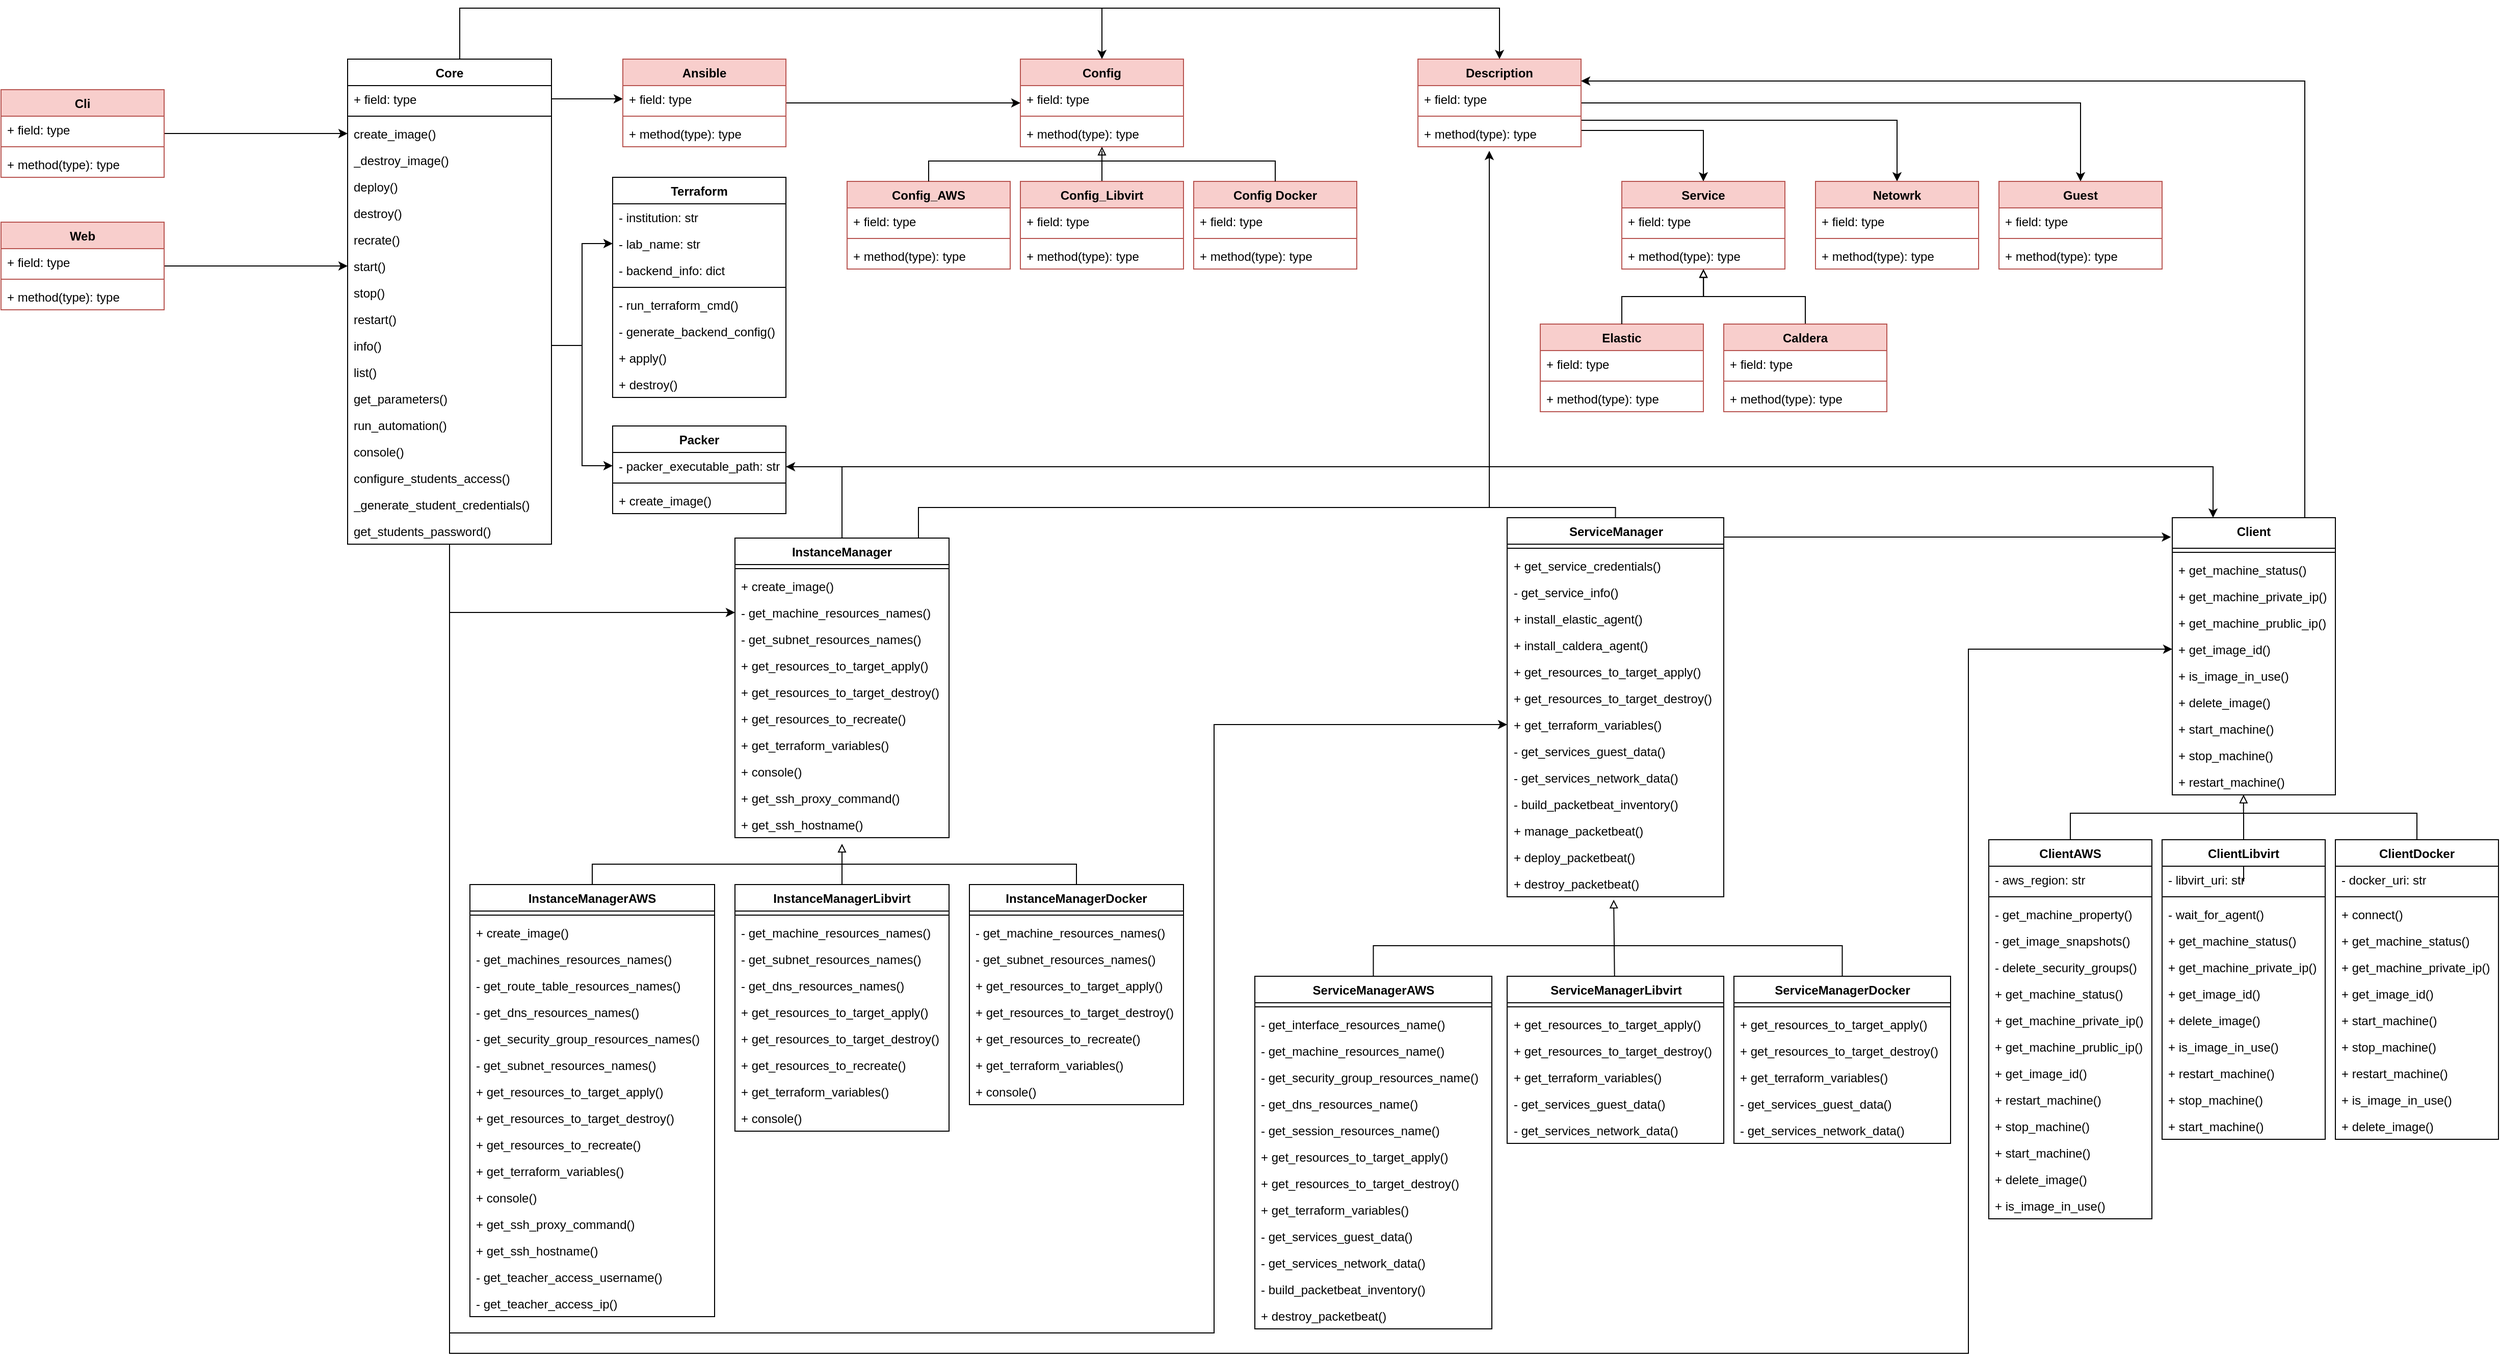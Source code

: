 <mxfile>
    <diagram id="FS4UJR_hGJNIduJ-AJcb" name="Page-1">
        <mxGraphModel dx="2271" dy="1853" grid="1" gridSize="10" guides="1" tooltips="1" connect="1" arrows="1" fold="1" page="1" pageScale="1" pageWidth="850" pageHeight="1100" math="0" shadow="0">
            <root>
                <mxCell id="0"/>
                <mxCell id="1" parent="0"/>
                <mxCell id="10" value="" style="edgeStyle=orthogonalEdgeStyle;html=1;rounded=0;curved=0;" parent="1" source="2" target="6" edge="1">
                    <mxGeometry relative="1" as="geometry">
                        <Array as="points">
                            <mxPoint x="340" y="-10"/>
                            <mxPoint x="1360" y="-10"/>
                        </Array>
                    </mxGeometry>
                </mxCell>
                <mxCell id="15" value="" style="edgeStyle=orthogonalEdgeStyle;html=1;rounded=0;curved=0;" parent="1" source="2" target="11" edge="1">
                    <mxGeometry relative="1" as="geometry">
                        <Array as="points">
                            <mxPoint x="340" y="-10"/>
                            <mxPoint x="970" y="-10"/>
                        </Array>
                    </mxGeometry>
                </mxCell>
                <mxCell id="151" style="edgeStyle=orthogonalEdgeStyle;html=1;entryX=0;entryY=0.5;entryDx=0;entryDy=0;rounded=0;" parent="1" source="2" target="72" edge="1">
                    <mxGeometry relative="1" as="geometry">
                        <Array as="points">
                            <mxPoint x="430" y="79"/>
                            <mxPoint x="430" y="79"/>
                        </Array>
                    </mxGeometry>
                </mxCell>
                <mxCell id="352" style="edgeStyle=orthogonalEdgeStyle;html=1;entryX=0;entryY=0.5;entryDx=0;entryDy=0;rounded=0;" parent="1" source="2" target="271" edge="1">
                    <mxGeometry relative="1" as="geometry"/>
                </mxCell>
                <mxCell id="353" style="edgeStyle=orthogonalEdgeStyle;html=1;entryX=0;entryY=0.5;entryDx=0;entryDy=0;rounded=0;" parent="1" source="2" target="311" edge="1">
                    <mxGeometry relative="1" as="geometry">
                        <Array as="points">
                            <mxPoint x="330" y="1290"/>
                            <mxPoint x="1080" y="1290"/>
                            <mxPoint x="1080" y="693"/>
                        </Array>
                    </mxGeometry>
                </mxCell>
                <mxCell id="356" style="edgeStyle=orthogonalEdgeStyle;html=1;entryX=0;entryY=0.5;entryDx=0;entryDy=0;rounded=0;" parent="1" source="2" target="220" edge="1">
                    <mxGeometry relative="1" as="geometry">
                        <Array as="points">
                            <mxPoint x="330" y="1310"/>
                            <mxPoint x="1820" y="1310"/>
                            <mxPoint x="1820" y="619"/>
                        </Array>
                    </mxGeometry>
                </mxCell>
                <mxCell id="2" value="Core" style="swimlane;fontStyle=1;align=center;verticalAlign=top;childLayout=stackLayout;horizontal=1;startSize=26;horizontalStack=0;resizeParent=1;resizeParentMax=0;resizeLast=0;collapsible=1;marginBottom=0;whiteSpace=wrap;html=1;" parent="1" vertex="1">
                    <mxGeometry x="230" y="40" width="200" height="476" as="geometry">
                        <mxRectangle x="260" y="40" width="70" height="30" as="alternateBounds"/>
                    </mxGeometry>
                </mxCell>
                <mxCell id="3" value="+ field: type" style="text;strokeColor=none;fillColor=none;align=left;verticalAlign=top;spacingLeft=4;spacingRight=4;overflow=hidden;rotatable=0;points=[[0,0.5],[1,0.5]];portConstraint=eastwest;whiteSpace=wrap;html=1;" parent="2" vertex="1">
                    <mxGeometry y="26" width="200" height="26" as="geometry"/>
                </mxCell>
                <mxCell id="4" value="" style="line;strokeWidth=1;fillColor=none;align=left;verticalAlign=middle;spacingTop=-1;spacingLeft=3;spacingRight=3;rotatable=0;labelPosition=right;points=[];portConstraint=eastwest;strokeColor=inherit;" parent="2" vertex="1">
                    <mxGeometry y="52" width="200" height="8" as="geometry"/>
                </mxCell>
                <mxCell id="5" value="create_image()&lt;div&gt;&lt;br&gt;&lt;/div&gt;" style="text;strokeColor=none;fillColor=none;align=left;verticalAlign=top;spacingLeft=4;spacingRight=4;overflow=hidden;rotatable=0;points=[[0,0.5],[1,0.5]];portConstraint=eastwest;whiteSpace=wrap;html=1;" parent="2" vertex="1">
                    <mxGeometry y="60" width="200" height="26" as="geometry"/>
                </mxCell>
                <mxCell id="229" value="_destroy_image()&lt;div&gt;&lt;br&gt;&lt;/div&gt;" style="text;strokeColor=none;fillColor=none;align=left;verticalAlign=top;spacingLeft=4;spacingRight=4;overflow=hidden;rotatable=0;points=[[0,0.5],[1,0.5]];portConstraint=eastwest;whiteSpace=wrap;html=1;" parent="2" vertex="1">
                    <mxGeometry y="86" width="200" height="26" as="geometry"/>
                </mxCell>
                <mxCell id="119" value="deploy()&lt;span style=&quot;font-family: monospace; font-size: 0px; text-wrap: nowrap;&quot;&gt;%3CmxGraphModel%3E%3Croot%3E%3CmxCell%20id%3D%220%22%2F%3E%3CmxCell%20id%3D%221%22%20parent%3D%220%22%2F%3E%3CmxCell%20id%3D%222%22%20value%3D%22create_images%26lt%3Bdiv%26gt%3B%26lt%3Bbr%26gt%3B%26lt%3B%2Fdiv%26gt%3B%22%20style%3D%22text%3BstrokeColor%3Dnone%3BfillColor%3Dnone%3Balign%3Dleft%3BverticalAlign%3Dtop%3BspacingLeft%3D4%3BspacingRight%3D4%3Boverflow%3Dhidden%3Brotatable%3D0%3Bpoints%3D%5B%5B0%2C0.5%5D%2C%5B1%2C0.5%5D%5D%3BportConstraint%3Deastwest%3BwhiteSpace%3Dwrap%3Bhtml%3D1%3B%22%20vertex%3D%221%22%20parent%3D%221%22%3E%3CmxGeometry%20x%3D%22260%22%20y%3D%22100%22%20width%3D%22160%22%20height%3D%2226%22%20as%3D%22geometry%22%2F%3E%3C%2FmxCell%3E%3C%2Froot%3E%3C%2FmxGraphModel%3E&lt;/span&gt;&lt;span style=&quot;font-family: monospace; font-size: 0px; text-wrap: nowrap;&quot;&gt;%3CmxGraphModel%3E%3Croot%3E%3CmxCell%20id%3D%220%22%2F%3E%3CmxCell%20id%3D%221%22%20parent%3D%220%22%2F%3E%3CmxCell%20id%3D%222%22%20value%3D%22create_images%26lt%3Bdiv%26gt%3B%26lt%3Bbr%26gt%3B%26lt%3B%2Fdiv%26gt%3B%22%20style%3D%22text%3BstrokeColor%3Dnone%3BfillColor%3Dnone%3Balign%3Dleft%3BverticalAlign%3Dtop%3BspacingLeft%3D4%3BspacingRight%3D4%3Boverflow%3Dhidden%3Brotatable%3D0%3Bpoints%3D%5B%5B0%2C0.5%5D%2C%5B1%2C0.5%5D%5D%3BportConstraint%3Deastwest%3BwhiteSpace%3Dwrap%3Bhtml%3D1%3B%22%20vertex%3D%221%22%20parent%3D%221%22%3E%3CmxGeometry%20x%3D%22260%22%20y%3D%22100%22%20width%3D%22160%22%20height%3D%2226%22%20as%3D%22geometry%22%2F%3E%3C%2FmxCell%3E%3C%2Froot%3E%3C%2FmxGraphModel%3E()&lt;/span&gt;" style="text;strokeColor=none;fillColor=none;align=left;verticalAlign=top;spacingLeft=4;spacingRight=4;overflow=hidden;rotatable=0;points=[[0,0.5],[1,0.5]];portConstraint=eastwest;whiteSpace=wrap;html=1;" parent="2" vertex="1">
                    <mxGeometry y="112" width="200" height="26" as="geometry"/>
                </mxCell>
                <mxCell id="120" value="destroy()" style="text;strokeColor=none;fillColor=none;align=left;verticalAlign=top;spacingLeft=4;spacingRight=4;overflow=hidden;rotatable=0;points=[[0,0.5],[1,0.5]];portConstraint=eastwest;whiteSpace=wrap;html=1;" parent="2" vertex="1">
                    <mxGeometry y="138" width="200" height="26" as="geometry"/>
                </mxCell>
                <mxCell id="124" value="recrate()" style="text;strokeColor=none;fillColor=none;align=left;verticalAlign=top;spacingLeft=4;spacingRight=4;overflow=hidden;rotatable=0;points=[[0,0.5],[1,0.5]];portConstraint=eastwest;whiteSpace=wrap;html=1;" parent="2" vertex="1">
                    <mxGeometry y="164" width="200" height="26" as="geometry"/>
                </mxCell>
                <mxCell id="122" value="start()" style="text;strokeColor=none;fillColor=none;align=left;verticalAlign=top;spacingLeft=4;spacingRight=4;overflow=hidden;rotatable=0;points=[[0,0.5],[1,0.5]];portConstraint=eastwest;whiteSpace=wrap;html=1;" parent="2" vertex="1">
                    <mxGeometry y="190" width="200" height="26" as="geometry"/>
                </mxCell>
                <mxCell id="121" value="stop()" style="text;strokeColor=none;fillColor=none;align=left;verticalAlign=top;spacingLeft=4;spacingRight=4;overflow=hidden;rotatable=0;points=[[0,0.5],[1,0.5]];portConstraint=eastwest;whiteSpace=wrap;html=1;" parent="2" vertex="1">
                    <mxGeometry y="216" width="200" height="26" as="geometry"/>
                </mxCell>
                <mxCell id="123" value="restart()" style="text;strokeColor=none;fillColor=none;align=left;verticalAlign=top;spacingLeft=4;spacingRight=4;overflow=hidden;rotatable=0;points=[[0,0.5],[1,0.5]];portConstraint=eastwest;whiteSpace=wrap;html=1;" parent="2" vertex="1">
                    <mxGeometry y="242" width="200" height="26" as="geometry"/>
                </mxCell>
                <mxCell id="126" value="info()" style="text;strokeColor=none;fillColor=none;align=left;verticalAlign=top;spacingLeft=4;spacingRight=4;overflow=hidden;rotatable=0;points=[[0,0.5],[1,0.5]];portConstraint=eastwest;whiteSpace=wrap;html=1;" parent="2" vertex="1">
                    <mxGeometry y="268" width="200" height="26" as="geometry"/>
                </mxCell>
                <mxCell id="125" value="list()" style="text;strokeColor=none;fillColor=none;align=left;verticalAlign=top;spacingLeft=4;spacingRight=4;overflow=hidden;rotatable=0;points=[[0,0.5],[1,0.5]];portConstraint=eastwest;whiteSpace=wrap;html=1;" parent="2" vertex="1">
                    <mxGeometry y="294" width="200" height="26" as="geometry"/>
                </mxCell>
                <mxCell id="130" value="get_parameters()" style="text;strokeColor=none;fillColor=none;align=left;verticalAlign=top;spacingLeft=4;spacingRight=4;overflow=hidden;rotatable=0;points=[[0,0.5],[1,0.5]];portConstraint=eastwest;whiteSpace=wrap;html=1;" parent="2" vertex="1">
                    <mxGeometry y="320" width="200" height="26" as="geometry"/>
                </mxCell>
                <mxCell id="127" value="run_automation()" style="text;strokeColor=none;fillColor=none;align=left;verticalAlign=top;spacingLeft=4;spacingRight=4;overflow=hidden;rotatable=0;points=[[0,0.5],[1,0.5]];portConstraint=eastwest;whiteSpace=wrap;html=1;" parent="2" vertex="1">
                    <mxGeometry y="346" width="200" height="26" as="geometry"/>
                </mxCell>
                <mxCell id="129" value="console()" style="text;strokeColor=none;fillColor=none;align=left;verticalAlign=top;spacingLeft=4;spacingRight=4;overflow=hidden;rotatable=0;points=[[0,0.5],[1,0.5]];portConstraint=eastwest;whiteSpace=wrap;html=1;" parent="2" vertex="1">
                    <mxGeometry y="372" width="200" height="26" as="geometry"/>
                </mxCell>
                <mxCell id="230" value="configure_students_access()" style="text;strokeColor=none;fillColor=none;align=left;verticalAlign=top;spacingLeft=4;spacingRight=4;overflow=hidden;rotatable=0;points=[[0,0.5],[1,0.5]];portConstraint=eastwest;whiteSpace=wrap;html=1;" parent="2" vertex="1">
                    <mxGeometry y="398" width="200" height="26" as="geometry"/>
                </mxCell>
                <mxCell id="231" value="_generate_student_credentials()" style="text;strokeColor=none;fillColor=none;align=left;verticalAlign=top;spacingLeft=4;spacingRight=4;overflow=hidden;rotatable=0;points=[[0,0.5],[1,0.5]];portConstraint=eastwest;whiteSpace=wrap;html=1;" parent="2" vertex="1">
                    <mxGeometry y="424" width="200" height="26" as="geometry"/>
                </mxCell>
                <mxCell id="232" value="get_students_password()" style="text;strokeColor=none;fillColor=none;align=left;verticalAlign=top;spacingLeft=4;spacingRight=4;overflow=hidden;rotatable=0;points=[[0,0.5],[1,0.5]];portConstraint=eastwest;whiteSpace=wrap;html=1;" parent="2" vertex="1">
                    <mxGeometry y="450" width="200" height="26" as="geometry"/>
                </mxCell>
                <mxCell id="37" value="" style="edgeStyle=orthogonalEdgeStyle;html=1;rounded=0;curved=0;" parent="1" source="6" target="33" edge="1">
                    <mxGeometry relative="1" as="geometry">
                        <Array as="points">
                            <mxPoint x="1560" y="110"/>
                        </Array>
                    </mxGeometry>
                </mxCell>
                <mxCell id="47" value="" style="edgeStyle=orthogonalEdgeStyle;html=1;rounded=0;curved=0;" parent="1" source="6" target="43" edge="1">
                    <mxGeometry relative="1" as="geometry"/>
                </mxCell>
                <mxCell id="52" value="" style="edgeStyle=orthogonalEdgeStyle;html=1;exitX=1;exitY=0.5;exitDx=0;exitDy=0;rounded=0;curved=0;entryX=0.5;entryY=0;entryDx=0;entryDy=0;" parent="1" source="9" target="48" edge="1">
                    <mxGeometry relative="1" as="geometry">
                        <Array as="points">
                            <mxPoint x="1440" y="100"/>
                            <mxPoint x="1750" y="100"/>
                        </Array>
                    </mxGeometry>
                </mxCell>
                <mxCell id="6" value="Description" style="swimlane;fontStyle=1;align=center;verticalAlign=top;childLayout=stackLayout;horizontal=1;startSize=26;horizontalStack=0;resizeParent=1;resizeParentMax=0;resizeLast=0;collapsible=1;marginBottom=0;whiteSpace=wrap;html=1;fillColor=#f8cecc;strokeColor=#b85450;" parent="1" vertex="1">
                    <mxGeometry x="1280" y="40" width="160" height="86" as="geometry"/>
                </mxCell>
                <mxCell id="7" value="+ field: type" style="text;strokeColor=none;fillColor=none;align=left;verticalAlign=top;spacingLeft=4;spacingRight=4;overflow=hidden;rotatable=0;points=[[0,0.5],[1,0.5]];portConstraint=eastwest;whiteSpace=wrap;html=1;" parent="6" vertex="1">
                    <mxGeometry y="26" width="160" height="26" as="geometry"/>
                </mxCell>
                <mxCell id="8" value="" style="line;strokeWidth=1;fillColor=none;align=left;verticalAlign=middle;spacingTop=-1;spacingLeft=3;spacingRight=3;rotatable=0;labelPosition=right;points=[];portConstraint=eastwest;strokeColor=inherit;" parent="6" vertex="1">
                    <mxGeometry y="52" width="160" height="8" as="geometry"/>
                </mxCell>
                <mxCell id="9" value="+ method(type): type" style="text;strokeColor=none;fillColor=none;align=left;verticalAlign=top;spacingLeft=4;spacingRight=4;overflow=hidden;rotatable=0;points=[[0,0.5],[1,0.5]];portConstraint=eastwest;whiteSpace=wrap;html=1;" parent="6" vertex="1">
                    <mxGeometry y="60" width="160" height="26" as="geometry"/>
                </mxCell>
                <mxCell id="11" value="Config" style="swimlane;fontStyle=1;align=center;verticalAlign=top;childLayout=stackLayout;horizontal=1;startSize=26;horizontalStack=0;resizeParent=1;resizeParentMax=0;resizeLast=0;collapsible=1;marginBottom=0;whiteSpace=wrap;html=1;fillColor=#f8cecc;strokeColor=#b85450;" parent="1" vertex="1">
                    <mxGeometry x="890" y="40" width="160" height="86" as="geometry"/>
                </mxCell>
                <mxCell id="12" value="+ field: type" style="text;strokeColor=none;fillColor=none;align=left;verticalAlign=top;spacingLeft=4;spacingRight=4;overflow=hidden;rotatable=0;points=[[0,0.5],[1,0.5]];portConstraint=eastwest;whiteSpace=wrap;html=1;" parent="11" vertex="1">
                    <mxGeometry y="26" width="160" height="26" as="geometry"/>
                </mxCell>
                <mxCell id="13" value="" style="line;strokeWidth=1;fillColor=none;align=left;verticalAlign=middle;spacingTop=-1;spacingLeft=3;spacingRight=3;rotatable=0;labelPosition=right;points=[];portConstraint=eastwest;strokeColor=inherit;" parent="11" vertex="1">
                    <mxGeometry y="52" width="160" height="8" as="geometry"/>
                </mxCell>
                <mxCell id="14" value="+ method(type): type" style="text;strokeColor=none;fillColor=none;align=left;verticalAlign=top;spacingLeft=4;spacingRight=4;overflow=hidden;rotatable=0;points=[[0,0.5],[1,0.5]];portConstraint=eastwest;whiteSpace=wrap;html=1;" parent="11" vertex="1">
                    <mxGeometry y="60" width="160" height="26" as="geometry"/>
                </mxCell>
                <mxCell id="17" value="Config_AWS" style="swimlane;fontStyle=1;align=center;verticalAlign=top;childLayout=stackLayout;horizontal=1;startSize=26;horizontalStack=0;resizeParent=1;resizeParentMax=0;resizeLast=0;collapsible=1;marginBottom=0;whiteSpace=wrap;html=1;fillColor=#f8cecc;strokeColor=#b85450;" parent="1" vertex="1">
                    <mxGeometry x="720" y="160" width="160" height="86" as="geometry"/>
                </mxCell>
                <mxCell id="18" value="+ field: type" style="text;strokeColor=none;fillColor=none;align=left;verticalAlign=top;spacingLeft=4;spacingRight=4;overflow=hidden;rotatable=0;points=[[0,0.5],[1,0.5]];portConstraint=eastwest;whiteSpace=wrap;html=1;" parent="17" vertex="1">
                    <mxGeometry y="26" width="160" height="26" as="geometry"/>
                </mxCell>
                <mxCell id="19" value="" style="line;strokeWidth=1;fillColor=none;align=left;verticalAlign=middle;spacingTop=-1;spacingLeft=3;spacingRight=3;rotatable=0;labelPosition=right;points=[];portConstraint=eastwest;strokeColor=inherit;" parent="17" vertex="1">
                    <mxGeometry y="52" width="160" height="8" as="geometry"/>
                </mxCell>
                <mxCell id="20" value="+ method(type): type" style="text;strokeColor=none;fillColor=none;align=left;verticalAlign=top;spacingLeft=4;spacingRight=4;overflow=hidden;rotatable=0;points=[[0,0.5],[1,0.5]];portConstraint=eastwest;whiteSpace=wrap;html=1;" parent="17" vertex="1">
                    <mxGeometry y="60" width="160" height="26" as="geometry"/>
                </mxCell>
                <mxCell id="61" style="edgeStyle=orthogonalEdgeStyle;html=1;rounded=0;endArrow=block;endFill=0;entryX=0.5;entryY=1;entryDx=0;entryDy=0;" parent="1" source="22" target="11" edge="1">
                    <mxGeometry relative="1" as="geometry">
                        <mxPoint x="970" y="120" as="targetPoint"/>
                    </mxGeometry>
                </mxCell>
                <mxCell id="22" value="Config_Libvirt" style="swimlane;fontStyle=1;align=center;verticalAlign=top;childLayout=stackLayout;horizontal=1;startSize=26;horizontalStack=0;resizeParent=1;resizeParentMax=0;resizeLast=0;collapsible=1;marginBottom=0;whiteSpace=wrap;html=1;fillColor=#f8cecc;strokeColor=#b85450;" parent="1" vertex="1">
                    <mxGeometry x="890" y="160" width="160" height="86" as="geometry"/>
                </mxCell>
                <mxCell id="23" value="+ field: type" style="text;strokeColor=none;fillColor=none;align=left;verticalAlign=top;spacingLeft=4;spacingRight=4;overflow=hidden;rotatable=0;points=[[0,0.5],[1,0.5]];portConstraint=eastwest;whiteSpace=wrap;html=1;" parent="22" vertex="1">
                    <mxGeometry y="26" width="160" height="26" as="geometry"/>
                </mxCell>
                <mxCell id="24" value="" style="line;strokeWidth=1;fillColor=none;align=left;verticalAlign=middle;spacingTop=-1;spacingLeft=3;spacingRight=3;rotatable=0;labelPosition=right;points=[];portConstraint=eastwest;strokeColor=inherit;" parent="22" vertex="1">
                    <mxGeometry y="52" width="160" height="8" as="geometry"/>
                </mxCell>
                <mxCell id="25" value="+ method(type): type" style="text;strokeColor=none;fillColor=none;align=left;verticalAlign=top;spacingLeft=4;spacingRight=4;overflow=hidden;rotatable=0;points=[[0,0.5],[1,0.5]];portConstraint=eastwest;whiteSpace=wrap;html=1;" parent="22" vertex="1">
                    <mxGeometry y="60" width="160" height="26" as="geometry"/>
                </mxCell>
                <mxCell id="28" value="Config Docker" style="swimlane;fontStyle=1;align=center;verticalAlign=top;childLayout=stackLayout;horizontal=1;startSize=26;horizontalStack=0;resizeParent=1;resizeParentMax=0;resizeLast=0;collapsible=1;marginBottom=0;whiteSpace=wrap;html=1;fillColor=#f8cecc;strokeColor=#b85450;" parent="1" vertex="1">
                    <mxGeometry x="1060" y="160" width="160" height="86" as="geometry"/>
                </mxCell>
                <mxCell id="29" value="+ field: type" style="text;strokeColor=none;fillColor=none;align=left;verticalAlign=top;spacingLeft=4;spacingRight=4;overflow=hidden;rotatable=0;points=[[0,0.5],[1,0.5]];portConstraint=eastwest;whiteSpace=wrap;html=1;" parent="28" vertex="1">
                    <mxGeometry y="26" width="160" height="26" as="geometry"/>
                </mxCell>
                <mxCell id="30" value="" style="line;strokeWidth=1;fillColor=none;align=left;verticalAlign=middle;spacingTop=-1;spacingLeft=3;spacingRight=3;rotatable=0;labelPosition=right;points=[];portConstraint=eastwest;strokeColor=inherit;" parent="28" vertex="1">
                    <mxGeometry y="52" width="160" height="8" as="geometry"/>
                </mxCell>
                <mxCell id="31" value="+ method(type): type" style="text;strokeColor=none;fillColor=none;align=left;verticalAlign=top;spacingLeft=4;spacingRight=4;overflow=hidden;rotatable=0;points=[[0,0.5],[1,0.5]];portConstraint=eastwest;whiteSpace=wrap;html=1;" parent="28" vertex="1">
                    <mxGeometry y="60" width="160" height="26" as="geometry"/>
                </mxCell>
                <mxCell id="33" value="Service" style="swimlane;fontStyle=1;align=center;verticalAlign=top;childLayout=stackLayout;horizontal=1;startSize=26;horizontalStack=0;resizeParent=1;resizeParentMax=0;resizeLast=0;collapsible=1;marginBottom=0;whiteSpace=wrap;html=1;fillColor=#f8cecc;strokeColor=#b85450;" parent="1" vertex="1">
                    <mxGeometry x="1480" y="160" width="160" height="86" as="geometry"/>
                </mxCell>
                <mxCell id="34" value="+ field: type" style="text;strokeColor=none;fillColor=none;align=left;verticalAlign=top;spacingLeft=4;spacingRight=4;overflow=hidden;rotatable=0;points=[[0,0.5],[1,0.5]];portConstraint=eastwest;whiteSpace=wrap;html=1;" parent="33" vertex="1">
                    <mxGeometry y="26" width="160" height="26" as="geometry"/>
                </mxCell>
                <mxCell id="35" value="" style="line;strokeWidth=1;fillColor=none;align=left;verticalAlign=middle;spacingTop=-1;spacingLeft=3;spacingRight=3;rotatable=0;labelPosition=right;points=[];portConstraint=eastwest;strokeColor=inherit;" parent="33" vertex="1">
                    <mxGeometry y="52" width="160" height="8" as="geometry"/>
                </mxCell>
                <mxCell id="36" value="+ method(type): type" style="text;strokeColor=none;fillColor=none;align=left;verticalAlign=top;spacingLeft=4;spacingRight=4;overflow=hidden;rotatable=0;points=[[0,0.5],[1,0.5]];portConstraint=eastwest;whiteSpace=wrap;html=1;" parent="33" vertex="1">
                    <mxGeometry y="60" width="160" height="26" as="geometry"/>
                </mxCell>
                <mxCell id="38" value="Elastic" style="swimlane;fontStyle=1;align=center;verticalAlign=top;childLayout=stackLayout;horizontal=1;startSize=26;horizontalStack=0;resizeParent=1;resizeParentMax=0;resizeLast=0;collapsible=1;marginBottom=0;whiteSpace=wrap;html=1;fillColor=#f8cecc;strokeColor=#b85450;" parent="1" vertex="1">
                    <mxGeometry x="1400" y="300" width="160" height="86" as="geometry"/>
                </mxCell>
                <mxCell id="39" value="+ field: type" style="text;strokeColor=none;fillColor=none;align=left;verticalAlign=top;spacingLeft=4;spacingRight=4;overflow=hidden;rotatable=0;points=[[0,0.5],[1,0.5]];portConstraint=eastwest;whiteSpace=wrap;html=1;" parent="38" vertex="1">
                    <mxGeometry y="26" width="160" height="26" as="geometry"/>
                </mxCell>
                <mxCell id="40" value="" style="line;strokeWidth=1;fillColor=none;align=left;verticalAlign=middle;spacingTop=-1;spacingLeft=3;spacingRight=3;rotatable=0;labelPosition=right;points=[];portConstraint=eastwest;strokeColor=inherit;" parent="38" vertex="1">
                    <mxGeometry y="52" width="160" height="8" as="geometry"/>
                </mxCell>
                <mxCell id="41" value="+ method(type): type" style="text;strokeColor=none;fillColor=none;align=left;verticalAlign=top;spacingLeft=4;spacingRight=4;overflow=hidden;rotatable=0;points=[[0,0.5],[1,0.5]];portConstraint=eastwest;whiteSpace=wrap;html=1;" parent="38" vertex="1">
                    <mxGeometry y="60" width="160" height="26" as="geometry"/>
                </mxCell>
                <mxCell id="43" value="Guest" style="swimlane;fontStyle=1;align=center;verticalAlign=top;childLayout=stackLayout;horizontal=1;startSize=26;horizontalStack=0;resizeParent=1;resizeParentMax=0;resizeLast=0;collapsible=1;marginBottom=0;whiteSpace=wrap;html=1;fillColor=#f8cecc;strokeColor=#b85450;" parent="1" vertex="1">
                    <mxGeometry x="1850" y="160" width="160" height="86" as="geometry"/>
                </mxCell>
                <mxCell id="44" value="+ field: type" style="text;strokeColor=none;fillColor=none;align=left;verticalAlign=top;spacingLeft=4;spacingRight=4;overflow=hidden;rotatable=0;points=[[0,0.5],[1,0.5]];portConstraint=eastwest;whiteSpace=wrap;html=1;" parent="43" vertex="1">
                    <mxGeometry y="26" width="160" height="26" as="geometry"/>
                </mxCell>
                <mxCell id="45" value="" style="line;strokeWidth=1;fillColor=none;align=left;verticalAlign=middle;spacingTop=-1;spacingLeft=3;spacingRight=3;rotatable=0;labelPosition=right;points=[];portConstraint=eastwest;strokeColor=inherit;" parent="43" vertex="1">
                    <mxGeometry y="52" width="160" height="8" as="geometry"/>
                </mxCell>
                <mxCell id="46" value="+ method(type): type" style="text;strokeColor=none;fillColor=none;align=left;verticalAlign=top;spacingLeft=4;spacingRight=4;overflow=hidden;rotatable=0;points=[[0,0.5],[1,0.5]];portConstraint=eastwest;whiteSpace=wrap;html=1;" parent="43" vertex="1">
                    <mxGeometry y="60" width="160" height="26" as="geometry"/>
                </mxCell>
                <mxCell id="48" value="Netowrk" style="swimlane;fontStyle=1;align=center;verticalAlign=top;childLayout=stackLayout;horizontal=1;startSize=26;horizontalStack=0;resizeParent=1;resizeParentMax=0;resizeLast=0;collapsible=1;marginBottom=0;whiteSpace=wrap;html=1;fillColor=#f8cecc;strokeColor=#b85450;" parent="1" vertex="1">
                    <mxGeometry x="1670" y="160" width="160" height="86" as="geometry"/>
                </mxCell>
                <mxCell id="49" value="+ field: type" style="text;strokeColor=none;fillColor=none;align=left;verticalAlign=top;spacingLeft=4;spacingRight=4;overflow=hidden;rotatable=0;points=[[0,0.5],[1,0.5]];portConstraint=eastwest;whiteSpace=wrap;html=1;" parent="48" vertex="1">
                    <mxGeometry y="26" width="160" height="26" as="geometry"/>
                </mxCell>
                <mxCell id="50" value="" style="line;strokeWidth=1;fillColor=none;align=left;verticalAlign=middle;spacingTop=-1;spacingLeft=3;spacingRight=3;rotatable=0;labelPosition=right;points=[];portConstraint=eastwest;strokeColor=inherit;" parent="48" vertex="1">
                    <mxGeometry y="52" width="160" height="8" as="geometry"/>
                </mxCell>
                <mxCell id="51" value="+ method(type): type" style="text;strokeColor=none;fillColor=none;align=left;verticalAlign=top;spacingLeft=4;spacingRight=4;overflow=hidden;rotatable=0;points=[[0,0.5],[1,0.5]];portConstraint=eastwest;whiteSpace=wrap;html=1;" parent="48" vertex="1">
                    <mxGeometry y="60" width="160" height="26" as="geometry"/>
                </mxCell>
                <mxCell id="57" style="edgeStyle=orthogonalEdgeStyle;html=1;endArrow=block;endFill=0;rounded=0;curved=0;" parent="1" source="53" target="33" edge="1">
                    <mxGeometry relative="1" as="geometry"/>
                </mxCell>
                <mxCell id="53" value="Caldera" style="swimlane;fontStyle=1;align=center;verticalAlign=top;childLayout=stackLayout;horizontal=1;startSize=26;horizontalStack=0;resizeParent=1;resizeParentMax=0;resizeLast=0;collapsible=1;marginBottom=0;whiteSpace=wrap;html=1;fillColor=#f8cecc;strokeColor=#b85450;" parent="1" vertex="1">
                    <mxGeometry x="1580" y="300" width="160" height="86" as="geometry"/>
                </mxCell>
                <mxCell id="54" value="+ field: type" style="text;strokeColor=none;fillColor=none;align=left;verticalAlign=top;spacingLeft=4;spacingRight=4;overflow=hidden;rotatable=0;points=[[0,0.5],[1,0.5]];portConstraint=eastwest;whiteSpace=wrap;html=1;" parent="53" vertex="1">
                    <mxGeometry y="26" width="160" height="26" as="geometry"/>
                </mxCell>
                <mxCell id="55" value="" style="line;strokeWidth=1;fillColor=none;align=left;verticalAlign=middle;spacingTop=-1;spacingLeft=3;spacingRight=3;rotatable=0;labelPosition=right;points=[];portConstraint=eastwest;strokeColor=inherit;" parent="53" vertex="1">
                    <mxGeometry y="52" width="160" height="8" as="geometry"/>
                </mxCell>
                <mxCell id="56" value="+ method(type): type" style="text;strokeColor=none;fillColor=none;align=left;verticalAlign=top;spacingLeft=4;spacingRight=4;overflow=hidden;rotatable=0;points=[[0,0.5],[1,0.5]];portConstraint=eastwest;whiteSpace=wrap;html=1;" parent="53" vertex="1">
                    <mxGeometry y="60" width="160" height="26" as="geometry"/>
                </mxCell>
                <mxCell id="59" style="edgeStyle=orthogonalEdgeStyle;html=1;entryX=0.501;entryY=1.003;entryDx=0;entryDy=0;entryPerimeter=0;endArrow=block;endFill=0;rounded=0;curved=0;" parent="1" source="38" target="36" edge="1">
                    <mxGeometry relative="1" as="geometry"/>
                </mxCell>
                <mxCell id="62" style="edgeStyle=orthogonalEdgeStyle;html=1;endArrow=none;endFill=0;rounded=0;curved=0;" parent="1" source="28" edge="1">
                    <mxGeometry relative="1" as="geometry">
                        <mxPoint x="970" y="130" as="targetPoint"/>
                        <Array as="points">
                            <mxPoint x="1140" y="140"/>
                            <mxPoint x="970" y="140"/>
                        </Array>
                    </mxGeometry>
                </mxCell>
                <mxCell id="63" style="edgeStyle=orthogonalEdgeStyle;html=1;endArrow=none;endFill=0;rounded=0;curved=0;" parent="1" source="17" edge="1">
                    <mxGeometry relative="1" as="geometry">
                        <mxPoint x="970" y="140" as="targetPoint"/>
                        <Array as="points">
                            <mxPoint x="800" y="140"/>
                        </Array>
                    </mxGeometry>
                </mxCell>
                <mxCell id="77" style="edgeStyle=orthogonalEdgeStyle;html=1;rounded=0;" parent="1" source="71" target="11" edge="1">
                    <mxGeometry relative="1" as="geometry"/>
                </mxCell>
                <mxCell id="71" value="Ansible" style="swimlane;fontStyle=1;align=center;verticalAlign=top;childLayout=stackLayout;horizontal=1;startSize=26;horizontalStack=0;resizeParent=1;resizeParentMax=0;resizeLast=0;collapsible=1;marginBottom=0;whiteSpace=wrap;html=1;fillColor=#f8cecc;strokeColor=#b85450;" parent="1" vertex="1">
                    <mxGeometry x="500" y="40" width="160" height="86" as="geometry"/>
                </mxCell>
                <mxCell id="72" value="+ field: type" style="text;strokeColor=none;fillColor=none;align=left;verticalAlign=top;spacingLeft=4;spacingRight=4;overflow=hidden;rotatable=0;points=[[0,0.5],[1,0.5]];portConstraint=eastwest;whiteSpace=wrap;html=1;" parent="71" vertex="1">
                    <mxGeometry y="26" width="160" height="26" as="geometry"/>
                </mxCell>
                <mxCell id="73" value="" style="line;strokeWidth=1;fillColor=none;align=left;verticalAlign=middle;spacingTop=-1;spacingLeft=3;spacingRight=3;rotatable=0;labelPosition=right;points=[];portConstraint=eastwest;strokeColor=inherit;" parent="71" vertex="1">
                    <mxGeometry y="52" width="160" height="8" as="geometry"/>
                </mxCell>
                <mxCell id="74" value="+ method(type): type" style="text;strokeColor=none;fillColor=none;align=left;verticalAlign=top;spacingLeft=4;spacingRight=4;overflow=hidden;rotatable=0;points=[[0,0.5],[1,0.5]];portConstraint=eastwest;whiteSpace=wrap;html=1;" parent="71" vertex="1">
                    <mxGeometry y="60" width="160" height="26" as="geometry"/>
                </mxCell>
                <mxCell id="83" value="Terraform" style="swimlane;fontStyle=1;align=center;verticalAlign=top;childLayout=stackLayout;horizontal=1;startSize=26;horizontalStack=0;resizeParent=1;resizeParentMax=0;resizeLast=0;collapsible=1;marginBottom=0;whiteSpace=wrap;html=1;" parent="1" vertex="1">
                    <mxGeometry x="490" y="156" width="170" height="216" as="geometry"/>
                </mxCell>
                <mxCell id="84" value="- institution: str&lt;div&gt;&lt;br&gt;&lt;/div&gt;" style="text;strokeColor=none;fillColor=none;align=left;verticalAlign=top;spacingLeft=4;spacingRight=4;overflow=hidden;rotatable=0;points=[[0,0.5],[1,0.5]];portConstraint=eastwest;whiteSpace=wrap;html=1;" parent="83" vertex="1">
                    <mxGeometry y="26" width="170" height="26" as="geometry"/>
                </mxCell>
                <mxCell id="211" value="- lab_name: str&lt;div&gt;&lt;br&gt;&lt;/div&gt;" style="text;strokeColor=none;fillColor=none;align=left;verticalAlign=top;spacingLeft=4;spacingRight=4;overflow=hidden;rotatable=0;points=[[0,0.5],[1,0.5]];portConstraint=eastwest;whiteSpace=wrap;html=1;" parent="83" vertex="1">
                    <mxGeometry y="52" width="170" height="26" as="geometry"/>
                </mxCell>
                <mxCell id="212" value="&lt;div&gt;- backend_info: dict&lt;/div&gt;" style="text;strokeColor=none;fillColor=none;align=left;verticalAlign=top;spacingLeft=4;spacingRight=4;overflow=hidden;rotatable=0;points=[[0,0.5],[1,0.5]];portConstraint=eastwest;whiteSpace=wrap;html=1;" parent="83" vertex="1">
                    <mxGeometry y="78" width="170" height="26" as="geometry"/>
                </mxCell>
                <mxCell id="85" value="" style="line;strokeWidth=1;fillColor=none;align=left;verticalAlign=middle;spacingTop=-1;spacingLeft=3;spacingRight=3;rotatable=0;labelPosition=right;points=[];portConstraint=eastwest;strokeColor=inherit;" parent="83" vertex="1">
                    <mxGeometry y="104" width="170" height="8" as="geometry"/>
                </mxCell>
                <mxCell id="86" value="- run_terraform_cmd()" style="text;strokeColor=none;fillColor=none;align=left;verticalAlign=top;spacingLeft=4;spacingRight=4;overflow=hidden;rotatable=0;points=[[0,0.5],[1,0.5]];portConstraint=eastwest;whiteSpace=wrap;html=1;" parent="83" vertex="1">
                    <mxGeometry y="112" width="170" height="26" as="geometry"/>
                </mxCell>
                <mxCell id="136" value="- generate_backend_config()" style="text;strokeColor=none;fillColor=none;align=left;verticalAlign=top;spacingLeft=4;spacingRight=4;overflow=hidden;rotatable=0;points=[[0,0.5],[1,0.5]];portConstraint=eastwest;whiteSpace=wrap;html=1;" parent="83" vertex="1">
                    <mxGeometry y="138" width="170" height="26" as="geometry"/>
                </mxCell>
                <mxCell id="213" value="+ apply()" style="text;strokeColor=none;fillColor=none;align=left;verticalAlign=top;spacingLeft=4;spacingRight=4;overflow=hidden;rotatable=0;points=[[0,0.5],[1,0.5]];portConstraint=eastwest;whiteSpace=wrap;html=1;" parent="83" vertex="1">
                    <mxGeometry y="164" width="170" height="26" as="geometry"/>
                </mxCell>
                <mxCell id="214" value="+ destroy()" style="text;strokeColor=none;fillColor=none;align=left;verticalAlign=top;spacingLeft=4;spacingRight=4;overflow=hidden;rotatable=0;points=[[0,0.5],[1,0.5]];portConstraint=eastwest;whiteSpace=wrap;html=1;" parent="83" vertex="1">
                    <mxGeometry y="190" width="170" height="26" as="geometry"/>
                </mxCell>
                <mxCell id="264" style="edgeStyle=orthogonalEdgeStyle;html=1;entryX=1;entryY=0.25;entryDx=0;entryDy=0;rounded=0;" parent="1" target="6" edge="1">
                    <mxGeometry relative="1" as="geometry">
                        <mxPoint x="2150" y="490" as="sourcePoint"/>
                        <mxPoint x="1450" y="61.5" as="targetPoint"/>
                        <Array as="points">
                            <mxPoint x="2150" y="62"/>
                        </Array>
                    </mxGeometry>
                </mxCell>
                <mxCell id="88" value="&lt;div&gt;&lt;span style=&quot;background-color: transparent;&quot;&gt;Client&lt;/span&gt;&lt;br&gt;&lt;/div&gt;" style="swimlane;fontStyle=1;align=center;verticalAlign=top;childLayout=stackLayout;horizontal=1;startSize=30;horizontalStack=0;resizeParent=1;resizeParentMax=0;resizeLast=0;collapsible=1;marginBottom=0;whiteSpace=wrap;html=1;" parent="1" vertex="1">
                    <mxGeometry x="2020" y="490" width="160" height="272" as="geometry"/>
                </mxCell>
                <mxCell id="90" value="" style="line;strokeWidth=1;fillColor=none;align=left;verticalAlign=middle;spacingTop=-1;spacingLeft=3;spacingRight=3;rotatable=0;labelPosition=right;points=[];portConstraint=eastwest;strokeColor=inherit;" parent="88" vertex="1">
                    <mxGeometry y="30" width="160" height="8" as="geometry"/>
                </mxCell>
                <mxCell id="215" value="+ get_machine_status()" style="text;strokeColor=none;fillColor=none;align=left;verticalAlign=top;spacingLeft=4;spacingRight=4;overflow=hidden;rotatable=0;points=[[0,0.5],[1,0.5]];portConstraint=eastwest;whiteSpace=wrap;html=1;" parent="88" vertex="1">
                    <mxGeometry y="38" width="160" height="26" as="geometry"/>
                </mxCell>
                <mxCell id="217" value="+ get_machine_private_ip()" style="text;strokeColor=none;fillColor=none;align=left;verticalAlign=top;spacingLeft=4;spacingRight=4;overflow=hidden;rotatable=0;points=[[0,0.5],[1,0.5]];portConstraint=eastwest;whiteSpace=wrap;html=1;" parent="88" vertex="1">
                    <mxGeometry y="64" width="160" height="26" as="geometry"/>
                </mxCell>
                <mxCell id="219" value="+ get_machine_prublic_ip()" style="text;strokeColor=none;fillColor=none;align=left;verticalAlign=top;spacingLeft=4;spacingRight=4;overflow=hidden;rotatable=0;points=[[0,0.5],[1,0.5]];portConstraint=eastwest;whiteSpace=wrap;html=1;" parent="88" vertex="1">
                    <mxGeometry y="90" width="160" height="26" as="geometry"/>
                </mxCell>
                <mxCell id="220" value="+ get_image_id()" style="text;strokeColor=none;fillColor=none;align=left;verticalAlign=top;spacingLeft=4;spacingRight=4;overflow=hidden;rotatable=0;points=[[0,0.5],[1,0.5]];portConstraint=eastwest;whiteSpace=wrap;html=1;" parent="88" vertex="1">
                    <mxGeometry y="116" width="160" height="26" as="geometry"/>
                </mxCell>
                <mxCell id="221" value="+ is_image_in_use()" style="text;strokeColor=none;fillColor=none;align=left;verticalAlign=top;spacingLeft=4;spacingRight=4;overflow=hidden;rotatable=0;points=[[0,0.5],[1,0.5]];portConstraint=eastwest;whiteSpace=wrap;html=1;" parent="88" vertex="1">
                    <mxGeometry y="142" width="160" height="26" as="geometry"/>
                </mxCell>
                <mxCell id="222" value="+ delete_image()" style="text;strokeColor=none;fillColor=none;align=left;verticalAlign=top;spacingLeft=4;spacingRight=4;overflow=hidden;rotatable=0;points=[[0,0.5],[1,0.5]];portConstraint=eastwest;whiteSpace=wrap;html=1;" parent="88" vertex="1">
                    <mxGeometry y="168" width="160" height="26" as="geometry"/>
                </mxCell>
                <mxCell id="218" value="+ start_machine()" style="text;strokeColor=none;fillColor=none;align=left;verticalAlign=top;spacingLeft=4;spacingRight=4;overflow=hidden;rotatable=0;points=[[0,0.5],[1,0.5]];portConstraint=eastwest;whiteSpace=wrap;html=1;" parent="88" vertex="1">
                    <mxGeometry y="194" width="160" height="26" as="geometry"/>
                </mxCell>
                <mxCell id="91" value="+ stop_machine()" style="text;strokeColor=none;fillColor=none;align=left;verticalAlign=top;spacingLeft=4;spacingRight=4;overflow=hidden;rotatable=0;points=[[0,0.5],[1,0.5]];portConstraint=eastwest;whiteSpace=wrap;html=1;" parent="88" vertex="1">
                    <mxGeometry y="220" width="160" height="26" as="geometry"/>
                </mxCell>
                <mxCell id="223" value="+ restart_machine()" style="text;strokeColor=none;fillColor=none;align=left;verticalAlign=top;spacingLeft=4;spacingRight=4;overflow=hidden;rotatable=0;points=[[0,0.5],[1,0.5]];portConstraint=eastwest;whiteSpace=wrap;html=1;" parent="88" vertex="1">
                    <mxGeometry y="246" width="160" height="26" as="geometry"/>
                </mxCell>
                <mxCell id="93" value="ClientAWS" style="swimlane;fontStyle=1;align=center;verticalAlign=top;childLayout=stackLayout;horizontal=1;startSize=26;horizontalStack=0;resizeParent=1;resizeParentMax=0;resizeLast=0;collapsible=1;marginBottom=0;whiteSpace=wrap;html=1;" parent="1" vertex="1">
                    <mxGeometry x="1840" y="806" width="160" height="372" as="geometry"/>
                </mxCell>
                <mxCell id="94" value="- aws_region: str" style="text;strokeColor=none;fillColor=none;align=left;verticalAlign=top;spacingLeft=4;spacingRight=4;overflow=hidden;rotatable=0;points=[[0,0.5],[1,0.5]];portConstraint=eastwest;whiteSpace=wrap;html=1;" parent="93" vertex="1">
                    <mxGeometry y="26" width="160" height="26" as="geometry"/>
                </mxCell>
                <mxCell id="95" value="" style="line;strokeWidth=1;fillColor=none;align=left;verticalAlign=middle;spacingTop=-1;spacingLeft=3;spacingRight=3;rotatable=0;labelPosition=right;points=[];portConstraint=eastwest;strokeColor=inherit;" parent="93" vertex="1">
                    <mxGeometry y="52" width="160" height="8" as="geometry"/>
                </mxCell>
                <mxCell id="96" value="- get_machine_property()" style="text;strokeColor=none;fillColor=none;align=left;verticalAlign=top;spacingLeft=4;spacingRight=4;overflow=hidden;rotatable=0;points=[[0,0.5],[1,0.5]];portConstraint=eastwest;whiteSpace=wrap;html=1;" parent="93" vertex="1">
                    <mxGeometry y="60" width="160" height="26" as="geometry"/>
                </mxCell>
                <mxCell id="224" value="- get_image_snapshots()" style="text;strokeColor=none;fillColor=none;align=left;verticalAlign=top;spacingLeft=4;spacingRight=4;overflow=hidden;rotatable=0;points=[[0,0.5],[1,0.5]];portConstraint=eastwest;whiteSpace=wrap;html=1;" parent="93" vertex="1">
                    <mxGeometry y="86" width="160" height="26" as="geometry"/>
                </mxCell>
                <mxCell id="225" value="- delete_security_groups()" style="text;strokeColor=none;fillColor=none;align=left;verticalAlign=top;spacingLeft=4;spacingRight=4;overflow=hidden;rotatable=0;points=[[0,0.5],[1,0.5]];portConstraint=eastwest;whiteSpace=wrap;html=1;" parent="93" vertex="1">
                    <mxGeometry y="112" width="160" height="26" as="geometry"/>
                </mxCell>
                <mxCell id="250" value="+ get_machine_status()" style="text;strokeColor=none;fillColor=none;align=left;verticalAlign=top;spacingLeft=4;spacingRight=4;overflow=hidden;rotatable=0;points=[[0,0.5],[1,0.5]];portConstraint=eastwest;whiteSpace=wrap;html=1;" parent="93" vertex="1">
                    <mxGeometry y="138" width="160" height="26" as="geometry"/>
                </mxCell>
                <mxCell id="251" value="+ get_machine_private_ip()" style="text;strokeColor=none;fillColor=none;align=left;verticalAlign=top;spacingLeft=4;spacingRight=4;overflow=hidden;rotatable=0;points=[[0,0.5],[1,0.5]];portConstraint=eastwest;whiteSpace=wrap;html=1;" parent="93" vertex="1">
                    <mxGeometry y="164" width="160" height="26" as="geometry"/>
                </mxCell>
                <mxCell id="252" value="+ get_machine_prublic_ip()" style="text;strokeColor=none;fillColor=none;align=left;verticalAlign=top;spacingLeft=4;spacingRight=4;overflow=hidden;rotatable=0;points=[[0,0.5],[1,0.5]];portConstraint=eastwest;whiteSpace=wrap;html=1;" parent="93" vertex="1">
                    <mxGeometry y="190" width="160" height="26" as="geometry"/>
                </mxCell>
                <mxCell id="253" value="+ get_image_id()" style="text;strokeColor=none;fillColor=none;align=left;verticalAlign=top;spacingLeft=4;spacingRight=4;overflow=hidden;rotatable=0;points=[[0,0.5],[1,0.5]];portConstraint=eastwest;whiteSpace=wrap;html=1;" parent="93" vertex="1">
                    <mxGeometry y="216" width="160" height="26" as="geometry"/>
                </mxCell>
                <mxCell id="258" value="+ restart_machine()" style="text;strokeColor=none;fillColor=none;align=left;verticalAlign=top;spacingLeft=4;spacingRight=4;overflow=hidden;rotatable=0;points=[[0,0.5],[1,0.5]];portConstraint=eastwest;whiteSpace=wrap;html=1;" parent="93" vertex="1">
                    <mxGeometry y="242" width="160" height="26" as="geometry"/>
                </mxCell>
                <mxCell id="257" value="+ stop_machine()" style="text;strokeColor=none;fillColor=none;align=left;verticalAlign=top;spacingLeft=4;spacingRight=4;overflow=hidden;rotatable=0;points=[[0,0.5],[1,0.5]];portConstraint=eastwest;whiteSpace=wrap;html=1;" parent="93" vertex="1">
                    <mxGeometry y="268" width="160" height="26" as="geometry"/>
                </mxCell>
                <mxCell id="256" value="+ start_machine()" style="text;strokeColor=none;fillColor=none;align=left;verticalAlign=top;spacingLeft=4;spacingRight=4;overflow=hidden;rotatable=0;points=[[0,0.5],[1,0.5]];portConstraint=eastwest;whiteSpace=wrap;html=1;" parent="93" vertex="1">
                    <mxGeometry y="294" width="160" height="26" as="geometry"/>
                </mxCell>
                <mxCell id="255" value="+ delete_image()" style="text;strokeColor=none;fillColor=none;align=left;verticalAlign=top;spacingLeft=4;spacingRight=4;overflow=hidden;rotatable=0;points=[[0,0.5],[1,0.5]];portConstraint=eastwest;whiteSpace=wrap;html=1;" parent="93" vertex="1">
                    <mxGeometry y="320" width="160" height="26" as="geometry"/>
                </mxCell>
                <mxCell id="254" value="+ is_image_in_use()" style="text;strokeColor=none;fillColor=none;align=left;verticalAlign=top;spacingLeft=4;spacingRight=4;overflow=hidden;rotatable=0;points=[[0,0.5],[1,0.5]];portConstraint=eastwest;whiteSpace=wrap;html=1;" parent="93" vertex="1">
                    <mxGeometry y="346" width="160" height="26" as="geometry"/>
                </mxCell>
                <mxCell id="226" style="edgeStyle=none;html=1;endArrow=none;endFill=0;" parent="1" source="98" edge="1">
                    <mxGeometry relative="1" as="geometry">
                        <mxPoint x="2090" y="847" as="targetPoint"/>
                    </mxGeometry>
                </mxCell>
                <mxCell id="98" value="ClientLibvirt" style="swimlane;fontStyle=1;align=center;verticalAlign=top;childLayout=stackLayout;horizontal=1;startSize=26;horizontalStack=0;resizeParent=1;resizeParentMax=0;resizeLast=0;collapsible=1;marginBottom=0;whiteSpace=wrap;html=1;" parent="1" vertex="1">
                    <mxGeometry x="2010" y="806" width="160" height="294" as="geometry"/>
                </mxCell>
                <mxCell id="99" value="- libvirt_uri: str" style="text;strokeColor=none;fillColor=none;align=left;verticalAlign=top;spacingLeft=4;spacingRight=4;overflow=hidden;rotatable=0;points=[[0,0.5],[1,0.5]];portConstraint=eastwest;whiteSpace=wrap;html=1;" parent="98" vertex="1">
                    <mxGeometry y="26" width="160" height="26" as="geometry"/>
                </mxCell>
                <mxCell id="100" value="" style="line;strokeWidth=1;fillColor=none;align=left;verticalAlign=middle;spacingTop=-1;spacingLeft=3;spacingRight=3;rotatable=0;labelPosition=right;points=[];portConstraint=eastwest;strokeColor=inherit;" parent="98" vertex="1">
                    <mxGeometry y="52" width="160" height="8" as="geometry"/>
                </mxCell>
                <mxCell id="101" value="- wait_for_agent()" style="text;strokeColor=none;fillColor=none;align=left;verticalAlign=top;spacingLeft=4;spacingRight=4;overflow=hidden;rotatable=0;points=[[0,0.5],[1,0.5]];portConstraint=eastwest;whiteSpace=wrap;html=1;" parent="98" vertex="1">
                    <mxGeometry y="60" width="160" height="26" as="geometry"/>
                </mxCell>
                <mxCell id="233" value="+ get_machine_status()" style="text;strokeColor=none;fillColor=none;align=left;verticalAlign=top;spacingLeft=4;spacingRight=4;overflow=hidden;rotatable=0;points=[[0,0.5],[1,0.5]];portConstraint=eastwest;whiteSpace=wrap;html=1;" parent="98" vertex="1">
                    <mxGeometry y="86" width="160" height="26" as="geometry"/>
                </mxCell>
                <mxCell id="234" value="+ get_machine_private_ip()" style="text;strokeColor=none;fillColor=none;align=left;verticalAlign=top;spacingLeft=4;spacingRight=4;overflow=hidden;rotatable=0;points=[[0,0.5],[1,0.5]];portConstraint=eastwest;whiteSpace=wrap;html=1;" parent="98" vertex="1">
                    <mxGeometry y="112" width="160" height="26" as="geometry"/>
                </mxCell>
                <mxCell id="236" value="+ get_image_id()" style="text;strokeColor=none;fillColor=none;align=left;verticalAlign=top;spacingLeft=4;spacingRight=4;overflow=hidden;rotatable=0;points=[[0,0.5],[1,0.5]];portConstraint=eastwest;whiteSpace=wrap;html=1;" parent="98" vertex="1">
                    <mxGeometry y="138" width="160" height="26" as="geometry"/>
                </mxCell>
                <mxCell id="238" value="+ delete_image()" style="text;strokeColor=none;fillColor=none;align=left;verticalAlign=top;spacingLeft=4;spacingRight=4;overflow=hidden;rotatable=0;points=[[0,0.5],[1,0.5]];portConstraint=eastwest;whiteSpace=wrap;html=1;" parent="98" vertex="1">
                    <mxGeometry y="164" width="160" height="26" as="geometry"/>
                </mxCell>
                <mxCell id="237" value="+ is_image_in_use()" style="text;strokeColor=none;fillColor=none;align=left;verticalAlign=top;spacingLeft=4;spacingRight=4;overflow=hidden;rotatable=0;points=[[0,0.5],[1,0.5]];portConstraint=eastwest;whiteSpace=wrap;html=1;" parent="98" vertex="1">
                    <mxGeometry y="190" width="160" height="26" as="geometry"/>
                </mxCell>
                <mxCell id="241" value="+ restart_machine()" style="text;strokeColor=none;fillColor=none;align=left;verticalAlign=top;spacingLeft=4;spacingRight=4;overflow=hidden;rotatable=0;points=[[0,0.5],[1,0.5]];portConstraint=eastwest;whiteSpace=wrap;html=1;" parent="98" vertex="1">
                    <mxGeometry y="216" width="160" height="26" as="geometry"/>
                </mxCell>
                <mxCell id="240" value="+ stop_machine()" style="text;strokeColor=none;fillColor=none;align=left;verticalAlign=top;spacingLeft=4;spacingRight=4;overflow=hidden;rotatable=0;points=[[0,0.5],[1,0.5]];portConstraint=eastwest;whiteSpace=wrap;html=1;" parent="98" vertex="1">
                    <mxGeometry y="242" width="160" height="26" as="geometry"/>
                </mxCell>
                <mxCell id="239" value="+ start_machine()" style="text;strokeColor=none;fillColor=none;align=left;verticalAlign=top;spacingLeft=4;spacingRight=4;overflow=hidden;rotatable=0;points=[[0,0.5],[1,0.5]];portConstraint=eastwest;whiteSpace=wrap;html=1;" parent="98" vertex="1">
                    <mxGeometry y="268" width="160" height="26" as="geometry"/>
                </mxCell>
                <mxCell id="117" style="edgeStyle=orthogonalEdgeStyle;html=1;endArrow=none;endFill=0;rounded=0;entryX=0.5;entryY=0;entryDx=0;entryDy=0;" parent="1" source="111" target="98" edge="1">
                    <mxGeometry relative="1" as="geometry">
                        <mxPoint x="2090" y="807" as="targetPoint"/>
                        <Array as="points">
                            <mxPoint x="2260" y="780"/>
                            <mxPoint x="2090" y="780"/>
                        </Array>
                    </mxGeometry>
                </mxCell>
                <mxCell id="111" value="ClientDocker" style="swimlane;fontStyle=1;align=center;verticalAlign=top;childLayout=stackLayout;horizontal=1;startSize=26;horizontalStack=0;resizeParent=1;resizeParentMax=0;resizeLast=0;collapsible=1;marginBottom=0;whiteSpace=wrap;html=1;" parent="1" vertex="1">
                    <mxGeometry x="2180" y="806" width="160" height="294" as="geometry"/>
                </mxCell>
                <mxCell id="112" value="- docker_uri: str" style="text;strokeColor=none;fillColor=none;align=left;verticalAlign=top;spacingLeft=4;spacingRight=4;overflow=hidden;rotatable=0;points=[[0,0.5],[1,0.5]];portConstraint=eastwest;whiteSpace=wrap;html=1;" parent="111" vertex="1">
                    <mxGeometry y="26" width="160" height="26" as="geometry"/>
                </mxCell>
                <mxCell id="113" value="" style="line;strokeWidth=1;fillColor=none;align=left;verticalAlign=middle;spacingTop=-1;spacingLeft=3;spacingRight=3;rotatable=0;labelPosition=right;points=[];portConstraint=eastwest;strokeColor=inherit;" parent="111" vertex="1">
                    <mxGeometry y="52" width="160" height="8" as="geometry"/>
                </mxCell>
                <mxCell id="114" value="+ connect()" style="text;strokeColor=none;fillColor=none;align=left;verticalAlign=top;spacingLeft=4;spacingRight=4;overflow=hidden;rotatable=0;points=[[0,0.5],[1,0.5]];portConstraint=eastwest;whiteSpace=wrap;html=1;" parent="111" vertex="1">
                    <mxGeometry y="60" width="160" height="26" as="geometry"/>
                </mxCell>
                <mxCell id="242" value="+ get_machine_status()" style="text;strokeColor=none;fillColor=none;align=left;verticalAlign=top;spacingLeft=4;spacingRight=4;overflow=hidden;rotatable=0;points=[[0,0.5],[1,0.5]];portConstraint=eastwest;whiteSpace=wrap;html=1;" parent="111" vertex="1">
                    <mxGeometry y="86" width="160" height="26" as="geometry"/>
                </mxCell>
                <mxCell id="243" value="+ get_machine_private_ip()" style="text;strokeColor=none;fillColor=none;align=left;verticalAlign=top;spacingLeft=4;spacingRight=4;overflow=hidden;rotatable=0;points=[[0,0.5],[1,0.5]];portConstraint=eastwest;whiteSpace=wrap;html=1;" parent="111" vertex="1">
                    <mxGeometry y="112" width="160" height="26" as="geometry"/>
                </mxCell>
                <mxCell id="244" value="+ get_image_id()" style="text;strokeColor=none;fillColor=none;align=left;verticalAlign=top;spacingLeft=4;spacingRight=4;overflow=hidden;rotatable=0;points=[[0,0.5],[1,0.5]];portConstraint=eastwest;whiteSpace=wrap;html=1;" parent="111" vertex="1">
                    <mxGeometry y="138" width="160" height="26" as="geometry"/>
                </mxCell>
                <mxCell id="249" value="+ start_machine()" style="text;strokeColor=none;fillColor=none;align=left;verticalAlign=top;spacingLeft=4;spacingRight=4;overflow=hidden;rotatable=0;points=[[0,0.5],[1,0.5]];portConstraint=eastwest;whiteSpace=wrap;html=1;" parent="111" vertex="1">
                    <mxGeometry y="164" width="160" height="26" as="geometry"/>
                </mxCell>
                <mxCell id="248" value="+ stop_machine()" style="text;strokeColor=none;fillColor=none;align=left;verticalAlign=top;spacingLeft=4;spacingRight=4;overflow=hidden;rotatable=0;points=[[0,0.5],[1,0.5]];portConstraint=eastwest;whiteSpace=wrap;html=1;" parent="111" vertex="1">
                    <mxGeometry y="190" width="160" height="26" as="geometry"/>
                </mxCell>
                <mxCell id="247" value="+ restart_machine()" style="text;strokeColor=none;fillColor=none;align=left;verticalAlign=top;spacingLeft=4;spacingRight=4;overflow=hidden;rotatable=0;points=[[0,0.5],[1,0.5]];portConstraint=eastwest;whiteSpace=wrap;html=1;" parent="111" vertex="1">
                    <mxGeometry y="216" width="160" height="26" as="geometry"/>
                </mxCell>
                <mxCell id="246" value="+ is_image_in_use()" style="text;strokeColor=none;fillColor=none;align=left;verticalAlign=top;spacingLeft=4;spacingRight=4;overflow=hidden;rotatable=0;points=[[0,0.5],[1,0.5]];portConstraint=eastwest;whiteSpace=wrap;html=1;" parent="111" vertex="1">
                    <mxGeometry y="242" width="160" height="26" as="geometry"/>
                </mxCell>
                <mxCell id="245" value="+ delete_image()" style="text;strokeColor=none;fillColor=none;align=left;verticalAlign=top;spacingLeft=4;spacingRight=4;overflow=hidden;rotatable=0;points=[[0,0.5],[1,0.5]];portConstraint=eastwest;whiteSpace=wrap;html=1;" parent="111" vertex="1">
                    <mxGeometry y="268" width="160" height="26" as="geometry"/>
                </mxCell>
                <mxCell id="116" style="edgeStyle=orthogonalEdgeStyle;html=1;endArrow=block;endFill=0;rounded=0;entryX=0.437;entryY=0.99;entryDx=0;entryDy=0;entryPerimeter=0;" parent="1" source="93" target="223" edge="1">
                    <mxGeometry relative="1" as="geometry">
                        <mxPoint x="2090" y="770" as="targetPoint"/>
                        <Array as="points">
                            <mxPoint x="1920" y="780"/>
                            <mxPoint x="2090" y="780"/>
                        </Array>
                    </mxGeometry>
                </mxCell>
                <mxCell id="149" style="edgeStyle=orthogonalEdgeStyle;html=1;entryX=0;entryY=0.5;entryDx=0;entryDy=0;rounded=0;" parent="1" source="138" target="5" edge="1">
                    <mxGeometry relative="1" as="geometry"/>
                </mxCell>
                <mxCell id="138" value="Cli" style="swimlane;fontStyle=1;align=center;verticalAlign=top;childLayout=stackLayout;horizontal=1;startSize=26;horizontalStack=0;resizeParent=1;resizeParentMax=0;resizeLast=0;collapsible=1;marginBottom=0;whiteSpace=wrap;html=1;fillColor=#f8cecc;strokeColor=#b85450;" parent="1" vertex="1">
                    <mxGeometry x="-110" y="70" width="160" height="86" as="geometry"/>
                </mxCell>
                <mxCell id="139" value="+ field: type" style="text;strokeColor=none;fillColor=none;align=left;verticalAlign=top;spacingLeft=4;spacingRight=4;overflow=hidden;rotatable=0;points=[[0,0.5],[1,0.5]];portConstraint=eastwest;whiteSpace=wrap;html=1;" parent="138" vertex="1">
                    <mxGeometry y="26" width="160" height="26" as="geometry"/>
                </mxCell>
                <mxCell id="140" value="" style="line;strokeWidth=1;fillColor=none;align=left;verticalAlign=middle;spacingTop=-1;spacingLeft=3;spacingRight=3;rotatable=0;labelPosition=right;points=[];portConstraint=eastwest;strokeColor=inherit;" parent="138" vertex="1">
                    <mxGeometry y="52" width="160" height="8" as="geometry"/>
                </mxCell>
                <mxCell id="141" value="+ method(type): type" style="text;strokeColor=none;fillColor=none;align=left;verticalAlign=top;spacingLeft=4;spacingRight=4;overflow=hidden;rotatable=0;points=[[0,0.5],[1,0.5]];portConstraint=eastwest;whiteSpace=wrap;html=1;" parent="138" vertex="1">
                    <mxGeometry y="60" width="160" height="26" as="geometry"/>
                </mxCell>
                <mxCell id="150" style="edgeStyle=orthogonalEdgeStyle;html=1;rounded=0;" parent="1" source="142" target="122" edge="1">
                    <mxGeometry relative="1" as="geometry"/>
                </mxCell>
                <mxCell id="142" value="Web" style="swimlane;fontStyle=1;align=center;verticalAlign=top;childLayout=stackLayout;horizontal=1;startSize=26;horizontalStack=0;resizeParent=1;resizeParentMax=0;resizeLast=0;collapsible=1;marginBottom=0;whiteSpace=wrap;html=1;fillColor=#f8cecc;strokeColor=#b85450;" parent="1" vertex="1">
                    <mxGeometry x="-110" y="200" width="160" height="86" as="geometry"/>
                </mxCell>
                <mxCell id="143" value="+ field: type" style="text;strokeColor=none;fillColor=none;align=left;verticalAlign=top;spacingLeft=4;spacingRight=4;overflow=hidden;rotatable=0;points=[[0,0.5],[1,0.5]];portConstraint=eastwest;whiteSpace=wrap;html=1;" parent="142" vertex="1">
                    <mxGeometry y="26" width="160" height="26" as="geometry"/>
                </mxCell>
                <mxCell id="144" value="" style="line;strokeWidth=1;fillColor=none;align=left;verticalAlign=middle;spacingTop=-1;spacingLeft=3;spacingRight=3;rotatable=0;labelPosition=right;points=[];portConstraint=eastwest;strokeColor=inherit;" parent="142" vertex="1">
                    <mxGeometry y="52" width="160" height="8" as="geometry"/>
                </mxCell>
                <mxCell id="145" value="+ method(type): type" style="text;strokeColor=none;fillColor=none;align=left;verticalAlign=top;spacingLeft=4;spacingRight=4;overflow=hidden;rotatable=0;points=[[0,0.5],[1,0.5]];portConstraint=eastwest;whiteSpace=wrap;html=1;" parent="142" vertex="1">
                    <mxGeometry y="60" width="160" height="26" as="geometry"/>
                </mxCell>
                <mxCell id="351" style="edgeStyle=orthogonalEdgeStyle;html=1;entryX=-0.008;entryY=0.07;entryDx=0;entryDy=0;exitX=0.999;exitY=0.043;exitDx=0;exitDy=0;exitPerimeter=0;entryPerimeter=0;rounded=0;" parent="1" source="160" target="88" edge="1">
                    <mxGeometry relative="1" as="geometry">
                        <mxPoint x="1840.0" y="560" as="targetPoint"/>
                        <Array as="points">
                            <mxPoint x="1580" y="509"/>
                        </Array>
                    </mxGeometry>
                </mxCell>
                <mxCell id="355" style="edgeStyle=orthogonalEdgeStyle;html=1;endArrow=none;endFill=0;rounded=0;curved=0;exitX=0.5;exitY=0;exitDx=0;exitDy=0;" parent="1" source="160" edge="1">
                    <mxGeometry relative="1" as="geometry">
                        <mxPoint x="1350" y="480" as="targetPoint"/>
                        <Array as="points">
                            <mxPoint x="1474" y="480"/>
                        </Array>
                    </mxGeometry>
                </mxCell>
                <mxCell id="160" value="ServiceManager" style="swimlane;fontStyle=1;align=center;verticalAlign=top;childLayout=stackLayout;horizontal=1;startSize=26;horizontalStack=0;resizeParent=1;resizeParentMax=0;resizeLast=0;collapsible=1;marginBottom=0;whiteSpace=wrap;html=1;" parent="1" vertex="1">
                    <mxGeometry x="1367.5" y="490" width="212.5" height="372" as="geometry"/>
                </mxCell>
                <mxCell id="162" value="" style="line;strokeWidth=1;fillColor=none;align=left;verticalAlign=middle;spacingTop=-1;spacingLeft=3;spacingRight=3;rotatable=0;labelPosition=right;points=[];portConstraint=eastwest;strokeColor=inherit;" parent="160" vertex="1">
                    <mxGeometry y="26" width="212.5" height="8" as="geometry"/>
                </mxCell>
                <mxCell id="163" value="+ get_service_credentials()" style="text;strokeColor=none;fillColor=none;align=left;verticalAlign=top;spacingLeft=4;spacingRight=4;overflow=hidden;rotatable=0;points=[[0,0.5],[1,0.5]];portConstraint=eastwest;whiteSpace=wrap;html=1;" parent="160" vertex="1">
                    <mxGeometry y="34" width="212.5" height="26" as="geometry"/>
                </mxCell>
                <mxCell id="164" value="- get_service_info()" style="text;strokeColor=none;fillColor=none;align=left;verticalAlign=top;spacingLeft=4;spacingRight=4;overflow=hidden;rotatable=0;points=[[0,0.5],[1,0.5]];portConstraint=eastwest;whiteSpace=wrap;html=1;" parent="160" vertex="1">
                    <mxGeometry y="60" width="212.5" height="26" as="geometry"/>
                </mxCell>
                <mxCell id="306" value="+ install_elastic_agent()" style="text;strokeColor=none;fillColor=none;align=left;verticalAlign=top;spacingLeft=4;spacingRight=4;overflow=hidden;rotatable=0;points=[[0,0.5],[1,0.5]];portConstraint=eastwest;whiteSpace=wrap;html=1;" parent="160" vertex="1">
                    <mxGeometry y="86" width="212.5" height="26" as="geometry"/>
                </mxCell>
                <mxCell id="307" value="+ install_caldera_agent()" style="text;strokeColor=none;fillColor=none;align=left;verticalAlign=top;spacingLeft=4;spacingRight=4;overflow=hidden;rotatable=0;points=[[0,0.5],[1,0.5]];portConstraint=eastwest;whiteSpace=wrap;html=1;" parent="160" vertex="1">
                    <mxGeometry y="112" width="212.5" height="26" as="geometry"/>
                </mxCell>
                <mxCell id="308" value="+ get_resources_to_target_apply()&lt;div&gt;&lt;br&gt;&lt;/div&gt;" style="text;strokeColor=none;fillColor=none;align=left;verticalAlign=top;spacingLeft=4;spacingRight=4;overflow=hidden;rotatable=0;points=[[0,0.5],[1,0.5]];portConstraint=eastwest;whiteSpace=wrap;html=1;" parent="160" vertex="1">
                    <mxGeometry y="138" width="212.5" height="26" as="geometry"/>
                </mxCell>
                <mxCell id="309" value="&lt;div&gt;+ get_resources_to_target_destroy()&lt;div style=&quot;scrollbar-color: light-dark(#e2e2e2, #4b4b4b)&lt;br/&gt;&#x9;&#x9;&#x9;&#x9;&#x9;light-dark(#fbfbfb, var(--dark-panel-color));&quot;&gt;&lt;br style=&quot;color: rgb(63, 63, 63); scrollbar-color: light-dark(#e2e2e2, #4b4b4b)&lt;br/&gt;&#x9;&#x9;&#x9;&#x9;&#x9;light-dark(#fbfbfb, var(--dark-panel-color));&quot;&gt;&lt;/div&gt;&lt;/div&gt;" style="text;strokeColor=none;fillColor=none;align=left;verticalAlign=top;spacingLeft=4;spacingRight=4;overflow=hidden;rotatable=0;points=[[0,0.5],[1,0.5]];portConstraint=eastwest;whiteSpace=wrap;html=1;" parent="160" vertex="1">
                    <mxGeometry y="164" width="212.5" height="26" as="geometry"/>
                </mxCell>
                <mxCell id="311" value="&lt;div&gt;+ get_terraform_variables()&lt;/div&gt;" style="text;strokeColor=none;fillColor=none;align=left;verticalAlign=top;spacingLeft=4;spacingRight=4;overflow=hidden;rotatable=0;points=[[0,0.5],[1,0.5]];portConstraint=eastwest;whiteSpace=wrap;html=1;" parent="160" vertex="1">
                    <mxGeometry y="190" width="212.5" height="26" as="geometry"/>
                </mxCell>
                <mxCell id="312" value="&lt;div&gt;- get_services_guest_data()&lt;/div&gt;" style="text;strokeColor=none;fillColor=none;align=left;verticalAlign=top;spacingLeft=4;spacingRight=4;overflow=hidden;rotatable=0;points=[[0,0.5],[1,0.5]];portConstraint=eastwest;whiteSpace=wrap;html=1;" parent="160" vertex="1">
                    <mxGeometry y="216" width="212.5" height="26" as="geometry"/>
                </mxCell>
                <mxCell id="314" value="&lt;div&gt;- get_services_network_data()&lt;/div&gt;" style="text;strokeColor=none;fillColor=none;align=left;verticalAlign=top;spacingLeft=4;spacingRight=4;overflow=hidden;rotatable=0;points=[[0,0.5],[1,0.5]];portConstraint=eastwest;whiteSpace=wrap;html=1;" parent="160" vertex="1">
                    <mxGeometry y="242" width="212.5" height="26" as="geometry"/>
                </mxCell>
                <mxCell id="313" value="&lt;div&gt;- build_packetbeat_inventory()&lt;/div&gt;" style="text;strokeColor=none;fillColor=none;align=left;verticalAlign=top;spacingLeft=4;spacingRight=4;overflow=hidden;rotatable=0;points=[[0,0.5],[1,0.5]];portConstraint=eastwest;whiteSpace=wrap;html=1;" parent="160" vertex="1">
                    <mxGeometry y="268" width="212.5" height="26" as="geometry"/>
                </mxCell>
                <mxCell id="315" value="+ manage_packetbeat()" style="text;strokeColor=none;fillColor=none;align=left;verticalAlign=top;spacingLeft=4;spacingRight=4;overflow=hidden;rotatable=0;points=[[0,0.5],[1,0.5]];portConstraint=eastwest;whiteSpace=wrap;html=1;" parent="160" vertex="1">
                    <mxGeometry y="294" width="212.5" height="26" as="geometry"/>
                </mxCell>
                <mxCell id="316" value="+ deploy_packetbeat()" style="text;strokeColor=none;fillColor=none;align=left;verticalAlign=top;spacingLeft=4;spacingRight=4;overflow=hidden;rotatable=0;points=[[0,0.5],[1,0.5]];portConstraint=eastwest;whiteSpace=wrap;html=1;" parent="160" vertex="1">
                    <mxGeometry y="320" width="212.5" height="26" as="geometry"/>
                </mxCell>
                <mxCell id="317" value="+ destroy_packetbeat()" style="text;strokeColor=none;fillColor=none;align=left;verticalAlign=top;spacingLeft=4;spacingRight=4;overflow=hidden;rotatable=0;points=[[0,0.5],[1,0.5]];portConstraint=eastwest;whiteSpace=wrap;html=1;" parent="160" vertex="1">
                    <mxGeometry y="346" width="212.5" height="26" as="geometry"/>
                </mxCell>
                <mxCell id="166" value="Packer" style="swimlane;fontStyle=1;align=center;verticalAlign=top;childLayout=stackLayout;horizontal=1;startSize=26;horizontalStack=0;resizeParent=1;resizeParentMax=0;resizeLast=0;collapsible=1;marginBottom=0;whiteSpace=wrap;html=1;" parent="1" vertex="1">
                    <mxGeometry x="490" y="400" width="170" height="86" as="geometry"/>
                </mxCell>
                <mxCell id="167" value="- packer_executable_path: str" style="text;strokeColor=none;fillColor=none;align=left;verticalAlign=top;spacingLeft=4;spacingRight=4;overflow=hidden;rotatable=0;points=[[0,0.5],[1,0.5]];portConstraint=eastwest;whiteSpace=wrap;html=1;" parent="166" vertex="1">
                    <mxGeometry y="26" width="170" height="26" as="geometry"/>
                </mxCell>
                <mxCell id="168" value="" style="line;strokeWidth=1;fillColor=none;align=left;verticalAlign=middle;spacingTop=-1;spacingLeft=3;spacingRight=3;rotatable=0;labelPosition=right;points=[];portConstraint=eastwest;strokeColor=inherit;" parent="166" vertex="1">
                    <mxGeometry y="52" width="170" height="8" as="geometry"/>
                </mxCell>
                <mxCell id="169" value="+ create_image()" style="text;strokeColor=none;fillColor=none;align=left;verticalAlign=top;spacingLeft=4;spacingRight=4;overflow=hidden;rotatable=0;points=[[0,0.5],[1,0.5]];portConstraint=eastwest;whiteSpace=wrap;html=1;" parent="166" vertex="1">
                    <mxGeometry y="60" width="170" height="26" as="geometry"/>
                </mxCell>
                <mxCell id="346" style="html=1;edgeStyle=orthogonalEdgeStyle;rounded=0;curved=0;endArrow=none;endFill=0;" parent="1" source="170" edge="1">
                    <mxGeometry relative="1" as="geometry">
                        <mxPoint x="1480" y="910" as="targetPoint"/>
                        <Array as="points">
                            <mxPoint x="1236" y="910"/>
                        </Array>
                    </mxGeometry>
                </mxCell>
                <mxCell id="170" value="&lt;span style=&quot;color: rgb(0, 0, 0);&quot;&gt;ServiceManagerAWS&lt;/span&gt;" style="swimlane;fontStyle=1;align=center;verticalAlign=top;childLayout=stackLayout;horizontal=1;startSize=26;horizontalStack=0;resizeParent=1;resizeParentMax=0;resizeLast=0;collapsible=1;marginBottom=0;whiteSpace=wrap;html=1;" parent="1" vertex="1">
                    <mxGeometry x="1120" y="940" width="232.5" height="346" as="geometry"/>
                </mxCell>
                <mxCell id="172" value="" style="line;strokeWidth=1;fillColor=none;align=left;verticalAlign=middle;spacingTop=-1;spacingLeft=3;spacingRight=3;rotatable=0;labelPosition=right;points=[];portConstraint=eastwest;strokeColor=inherit;" parent="170" vertex="1">
                    <mxGeometry y="26" width="232.5" height="8" as="geometry"/>
                </mxCell>
                <mxCell id="173" value="- get_interface_resources_name()" style="text;strokeColor=none;fillColor=none;align=left;verticalAlign=top;spacingLeft=4;spacingRight=4;overflow=hidden;rotatable=0;points=[[0,0.5],[1,0.5]];portConstraint=eastwest;whiteSpace=wrap;html=1;" parent="170" vertex="1">
                    <mxGeometry y="34" width="232.5" height="26" as="geometry"/>
                </mxCell>
                <mxCell id="318" value="- get_machine_resources_name()" style="text;strokeColor=none;fillColor=none;align=left;verticalAlign=top;spacingLeft=4;spacingRight=4;overflow=hidden;rotatable=0;points=[[0,0.5],[1,0.5]];portConstraint=eastwest;whiteSpace=wrap;html=1;" parent="170" vertex="1">
                    <mxGeometry y="60" width="232.5" height="26" as="geometry"/>
                </mxCell>
                <mxCell id="319" value="- get_security_group_resources_name()" style="text;strokeColor=none;fillColor=none;align=left;verticalAlign=top;spacingLeft=4;spacingRight=4;overflow=hidden;rotatable=0;points=[[0,0.5],[1,0.5]];portConstraint=eastwest;whiteSpace=wrap;html=1;" parent="170" vertex="1">
                    <mxGeometry y="86" width="232.5" height="26" as="geometry"/>
                </mxCell>
                <mxCell id="320" value="- get_dns_resources_name()" style="text;strokeColor=none;fillColor=none;align=left;verticalAlign=top;spacingLeft=4;spacingRight=4;overflow=hidden;rotatable=0;points=[[0,0.5],[1,0.5]];portConstraint=eastwest;whiteSpace=wrap;html=1;" parent="170" vertex="1">
                    <mxGeometry y="112" width="232.5" height="26" as="geometry"/>
                </mxCell>
                <mxCell id="321" value="- get_session_resources_name()" style="text;strokeColor=none;fillColor=none;align=left;verticalAlign=top;spacingLeft=4;spacingRight=4;overflow=hidden;rotatable=0;points=[[0,0.5],[1,0.5]];portConstraint=eastwest;whiteSpace=wrap;html=1;" parent="170" vertex="1">
                    <mxGeometry y="138" width="232.5" height="26" as="geometry"/>
                </mxCell>
                <mxCell id="322" value="+ get_resources_to_target_apply()&lt;div&gt;&lt;br&gt;&lt;/div&gt;" style="text;strokeColor=none;fillColor=none;align=left;verticalAlign=top;spacingLeft=4;spacingRight=4;overflow=hidden;rotatable=0;points=[[0,0.5],[1,0.5]];portConstraint=eastwest;whiteSpace=wrap;html=1;" parent="170" vertex="1">
                    <mxGeometry y="164" width="232.5" height="26" as="geometry"/>
                </mxCell>
                <mxCell id="323" value="&lt;div&gt;+ get_resources_to_target_destroy()&lt;div style=&quot;scrollbar-color: light-dark(#e2e2e2, #4b4b4b)&lt;br/&gt;&#x9;&#x9;&#x9;&#x9;&#x9;light-dark(#fbfbfb, var(--dark-panel-color));&quot;&gt;&lt;br style=&quot;color: rgb(63, 63, 63); scrollbar-color: light-dark(#e2e2e2, #4b4b4b)&lt;br/&gt;&#x9;&#x9;&#x9;&#x9;&#x9;light-dark(#fbfbfb, var(--dark-panel-color));&quot;&gt;&lt;/div&gt;&lt;/div&gt;" style="text;strokeColor=none;fillColor=none;align=left;verticalAlign=top;spacingLeft=4;spacingRight=4;overflow=hidden;rotatable=0;points=[[0,0.5],[1,0.5]];portConstraint=eastwest;whiteSpace=wrap;html=1;" parent="170" vertex="1">
                    <mxGeometry y="190" width="232.5" height="26" as="geometry"/>
                </mxCell>
                <mxCell id="325" value="&lt;div&gt;+ get_terraform_variables()&lt;/div&gt;" style="text;strokeColor=none;fillColor=none;align=left;verticalAlign=top;spacingLeft=4;spacingRight=4;overflow=hidden;rotatable=0;points=[[0,0.5],[1,0.5]];portConstraint=eastwest;whiteSpace=wrap;html=1;" parent="170" vertex="1">
                    <mxGeometry y="216" width="232.5" height="26" as="geometry"/>
                </mxCell>
                <mxCell id="326" value="&lt;div&gt;- get_services_guest_data()&lt;/div&gt;" style="text;strokeColor=none;fillColor=none;align=left;verticalAlign=top;spacingLeft=4;spacingRight=4;overflow=hidden;rotatable=0;points=[[0,0.5],[1,0.5]];portConstraint=eastwest;whiteSpace=wrap;html=1;" parent="170" vertex="1">
                    <mxGeometry y="242" width="232.5" height="26" as="geometry"/>
                </mxCell>
                <mxCell id="327" value="&lt;div&gt;- get_services_network_data()&lt;/div&gt;" style="text;strokeColor=none;fillColor=none;align=left;verticalAlign=top;spacingLeft=4;spacingRight=4;overflow=hidden;rotatable=0;points=[[0,0.5],[1,0.5]];portConstraint=eastwest;whiteSpace=wrap;html=1;" parent="170" vertex="1">
                    <mxGeometry y="268" width="232.5" height="26" as="geometry"/>
                </mxCell>
                <mxCell id="328" value="&lt;div&gt;- build_packetbeat_inventory()&lt;/div&gt;" style="text;strokeColor=none;fillColor=none;align=left;verticalAlign=top;spacingLeft=4;spacingRight=4;overflow=hidden;rotatable=0;points=[[0,0.5],[1,0.5]];portConstraint=eastwest;whiteSpace=wrap;html=1;" parent="170" vertex="1">
                    <mxGeometry y="294" width="232.5" height="26" as="geometry"/>
                </mxCell>
                <mxCell id="329" value="+ destroy_packetbeat()" style="text;strokeColor=none;fillColor=none;align=left;verticalAlign=top;spacingLeft=4;spacingRight=4;overflow=hidden;rotatable=0;points=[[0,0.5],[1,0.5]];portConstraint=eastwest;whiteSpace=wrap;html=1;" parent="170" vertex="1">
                    <mxGeometry y="320" width="232.5" height="26" as="geometry"/>
                </mxCell>
                <mxCell id="175" value="&lt;span style=&quot;color: rgb(0, 0, 0);&quot;&gt;ServiceManagerLibvirt&lt;/span&gt;" style="swimlane;fontStyle=1;align=center;verticalAlign=top;childLayout=stackLayout;horizontal=1;startSize=26;horizontalStack=0;resizeParent=1;resizeParentMax=0;resizeLast=0;collapsible=1;marginBottom=0;whiteSpace=wrap;html=1;" parent="1" vertex="1">
                    <mxGeometry x="1367.5" y="940" width="212.5" height="164" as="geometry"/>
                </mxCell>
                <mxCell id="177" value="" style="line;strokeWidth=1;fillColor=none;align=left;verticalAlign=middle;spacingTop=-1;spacingLeft=3;spacingRight=3;rotatable=0;labelPosition=right;points=[];portConstraint=eastwest;strokeColor=inherit;" parent="175" vertex="1">
                    <mxGeometry y="26" width="212.5" height="8" as="geometry"/>
                </mxCell>
                <mxCell id="330" value="+ get_resources_to_target_apply()&lt;div&gt;&lt;br&gt;&lt;/div&gt;" style="text;strokeColor=none;fillColor=none;align=left;verticalAlign=top;spacingLeft=4;spacingRight=4;overflow=hidden;rotatable=0;points=[[0,0.5],[1,0.5]];portConstraint=eastwest;whiteSpace=wrap;html=1;" parent="175" vertex="1">
                    <mxGeometry y="34" width="212.5" height="26" as="geometry"/>
                </mxCell>
                <mxCell id="331" value="&lt;div&gt;+ get_resources_to_target_destroy()&lt;div style=&quot;scrollbar-color: light-dark(#e2e2e2, #4b4b4b)&lt;br/&gt;&#x9;&#x9;&#x9;&#x9;&#x9;light-dark(#fbfbfb, var(--dark-panel-color));&quot;&gt;&lt;br style=&quot;color: rgb(63, 63, 63); scrollbar-color: light-dark(#e2e2e2, #4b4b4b)&lt;br/&gt;&#x9;&#x9;&#x9;&#x9;&#x9;light-dark(#fbfbfb, var(--dark-panel-color));&quot;&gt;&lt;/div&gt;&lt;/div&gt;" style="text;strokeColor=none;fillColor=none;align=left;verticalAlign=top;spacingLeft=4;spacingRight=4;overflow=hidden;rotatable=0;points=[[0,0.5],[1,0.5]];portConstraint=eastwest;whiteSpace=wrap;html=1;" parent="175" vertex="1">
                    <mxGeometry y="60" width="212.5" height="26" as="geometry"/>
                </mxCell>
                <mxCell id="332" value="&lt;div&gt;+ get_terraform_variables()&lt;/div&gt;" style="text;strokeColor=none;fillColor=none;align=left;verticalAlign=top;spacingLeft=4;spacingRight=4;overflow=hidden;rotatable=0;points=[[0,0.5],[1,0.5]];portConstraint=eastwest;whiteSpace=wrap;html=1;" parent="175" vertex="1">
                    <mxGeometry y="86" width="212.5" height="26" as="geometry"/>
                </mxCell>
                <mxCell id="333" value="&lt;div&gt;- get_services_guest_data()&lt;/div&gt;" style="text;strokeColor=none;fillColor=none;align=left;verticalAlign=top;spacingLeft=4;spacingRight=4;overflow=hidden;rotatable=0;points=[[0,0.5],[1,0.5]];portConstraint=eastwest;whiteSpace=wrap;html=1;" parent="175" vertex="1">
                    <mxGeometry y="112" width="212.5" height="26" as="geometry"/>
                </mxCell>
                <mxCell id="334" value="&lt;div&gt;- get_services_network_data()&lt;/div&gt;" style="text;strokeColor=none;fillColor=none;align=left;verticalAlign=top;spacingLeft=4;spacingRight=4;overflow=hidden;rotatable=0;points=[[0,0.5],[1,0.5]];portConstraint=eastwest;whiteSpace=wrap;html=1;" parent="175" vertex="1">
                    <mxGeometry y="138" width="212.5" height="26" as="geometry"/>
                </mxCell>
                <mxCell id="291" style="edgeStyle=orthogonalEdgeStyle;html=1;entryX=0.25;entryY=0;entryDx=0;entryDy=0;rounded=0;" parent="1" source="185" target="88" edge="1">
                    <mxGeometry relative="1" as="geometry">
                        <mxPoint x="1180" y="510" as="targetPoint"/>
                        <Array as="points">
                            <mxPoint x="715" y="440"/>
                            <mxPoint x="2060" y="440"/>
                        </Array>
                    </mxGeometry>
                </mxCell>
                <mxCell id="304" style="edgeStyle=orthogonalEdgeStyle;html=1;rounded=0;" parent="1" source="185" edge="1">
                    <mxGeometry relative="1" as="geometry">
                        <mxPoint x="660" y="440" as="targetPoint"/>
                        <Array as="points">
                            <mxPoint x="715" y="440"/>
                        </Array>
                    </mxGeometry>
                </mxCell>
                <mxCell id="185" value="InstanceManager" style="swimlane;fontStyle=1;align=center;verticalAlign=top;childLayout=stackLayout;horizontal=1;startSize=26;horizontalStack=0;resizeParent=1;resizeParentMax=0;resizeLast=0;collapsible=1;marginBottom=0;whiteSpace=wrap;html=1;" parent="1" vertex="1">
                    <mxGeometry x="610" y="510" width="210" height="294" as="geometry"/>
                </mxCell>
                <mxCell id="187" value="" style="line;strokeWidth=1;fillColor=none;align=left;verticalAlign=middle;spacingTop=-1;spacingLeft=3;spacingRight=3;rotatable=0;labelPosition=right;points=[];portConstraint=eastwest;strokeColor=inherit;" parent="185" vertex="1">
                    <mxGeometry y="26" width="210" height="8" as="geometry"/>
                </mxCell>
                <mxCell id="302" value="&lt;div&gt;+ create_image()&lt;/div&gt;" style="text;strokeColor=none;fillColor=none;align=left;verticalAlign=top;spacingLeft=4;spacingRight=4;overflow=hidden;rotatable=0;points=[[0,0.5],[1,0.5]];portConstraint=eastwest;whiteSpace=wrap;html=1;" parent="185" vertex="1">
                    <mxGeometry y="34" width="210" height="26" as="geometry"/>
                </mxCell>
                <mxCell id="271" value="&lt;div&gt;- get_machine_resources_names()&lt;/div&gt;" style="text;strokeColor=none;fillColor=none;align=left;verticalAlign=top;spacingLeft=4;spacingRight=4;overflow=hidden;rotatable=0;points=[[0,0.5],[1,0.5]];portConstraint=eastwest;whiteSpace=wrap;html=1;" parent="185" vertex="1">
                    <mxGeometry y="60" width="210" height="26" as="geometry"/>
                </mxCell>
                <mxCell id="272" value="&lt;div&gt;- get_subnet_resources_names()&lt;/div&gt;" style="text;strokeColor=none;fillColor=none;align=left;verticalAlign=top;spacingLeft=4;spacingRight=4;overflow=hidden;rotatable=0;points=[[0,0.5],[1,0.5]];portConstraint=eastwest;whiteSpace=wrap;html=1;" parent="185" vertex="1">
                    <mxGeometry y="86" width="210" height="26" as="geometry"/>
                </mxCell>
                <mxCell id="268" value="+ get_resources_to_target_apply()&lt;div&gt;&lt;br&gt;&lt;/div&gt;" style="text;strokeColor=none;fillColor=none;align=left;verticalAlign=top;spacingLeft=4;spacingRight=4;overflow=hidden;rotatable=0;points=[[0,0.5],[1,0.5]];portConstraint=eastwest;whiteSpace=wrap;html=1;" parent="185" vertex="1">
                    <mxGeometry y="112" width="210" height="26" as="geometry"/>
                </mxCell>
                <mxCell id="269" value="&lt;div&gt;+ get_resources_to_target_destroy()&lt;div style=&quot;scrollbar-color: light-dark(#e2e2e2, #4b4b4b)&lt;br/&gt;&#x9;&#x9;&#x9;&#x9;&#x9;light-dark(#fbfbfb, var(--dark-panel-color));&quot;&gt;&lt;br style=&quot;color: rgb(63, 63, 63); scrollbar-color: light-dark(#e2e2e2, #4b4b4b)&lt;br/&gt;&#x9;&#x9;&#x9;&#x9;&#x9;light-dark(#fbfbfb, var(--dark-panel-color));&quot;&gt;&lt;/div&gt;&lt;/div&gt;" style="text;strokeColor=none;fillColor=none;align=left;verticalAlign=top;spacingLeft=4;spacingRight=4;overflow=hidden;rotatable=0;points=[[0,0.5],[1,0.5]];portConstraint=eastwest;whiteSpace=wrap;html=1;" parent="185" vertex="1">
                    <mxGeometry y="138" width="210" height="26" as="geometry"/>
                </mxCell>
                <mxCell id="267" value="&lt;div&gt;+ get_resources_to_recreate()&lt;/div&gt;" style="text;strokeColor=none;fillColor=none;align=left;verticalAlign=top;spacingLeft=4;spacingRight=4;overflow=hidden;rotatable=0;points=[[0,0.5],[1,0.5]];portConstraint=eastwest;whiteSpace=wrap;html=1;" parent="185" vertex="1">
                    <mxGeometry y="164" width="210" height="26" as="geometry"/>
                </mxCell>
                <mxCell id="270" value="&lt;div&gt;+ get_terraform_variables()&lt;/div&gt;" style="text;strokeColor=none;fillColor=none;align=left;verticalAlign=top;spacingLeft=4;spacingRight=4;overflow=hidden;rotatable=0;points=[[0,0.5],[1,0.5]];portConstraint=eastwest;whiteSpace=wrap;html=1;" parent="185" vertex="1">
                    <mxGeometry y="190" width="210" height="26" as="geometry"/>
                </mxCell>
                <mxCell id="266" value="+ console()&lt;div&gt;&lt;br&gt;&lt;/div&gt;" style="text;strokeColor=none;fillColor=none;align=left;verticalAlign=top;spacingLeft=4;spacingRight=4;overflow=hidden;rotatable=0;points=[[0,0.5],[1,0.5]];portConstraint=eastwest;whiteSpace=wrap;html=1;" parent="185" vertex="1">
                    <mxGeometry y="216" width="210" height="26" as="geometry"/>
                </mxCell>
                <mxCell id="357" value="&lt;div&gt;+ get_ssh_proxy_command()&lt;/div&gt;" style="text;strokeColor=none;fillColor=none;align=left;verticalAlign=top;spacingLeft=4;spacingRight=4;overflow=hidden;rotatable=0;points=[[0,0.5],[1,0.5]];portConstraint=eastwest;whiteSpace=wrap;html=1;" parent="185" vertex="1">
                    <mxGeometry y="242" width="210" height="26" as="geometry"/>
                </mxCell>
                <mxCell id="359" value="&lt;div&gt;+ get_ssh_hostname()&lt;/div&gt;" style="text;strokeColor=none;fillColor=none;align=left;verticalAlign=top;spacingLeft=4;spacingRight=4;overflow=hidden;rotatable=0;points=[[0,0.5],[1,0.5]];portConstraint=eastwest;whiteSpace=wrap;html=1;" parent="185" vertex="1">
                    <mxGeometry y="268" width="210" height="26" as="geometry"/>
                </mxCell>
                <mxCell id="350" style="edgeStyle=orthogonalEdgeStyle;html=1;rounded=0;endArrow=none;endFill=0;" parent="1" source="190" edge="1">
                    <mxGeometry relative="1" as="geometry">
                        <mxPoint x="720" y="830" as="targetPoint"/>
                        <Array as="points">
                            <mxPoint x="470" y="830"/>
                        </Array>
                    </mxGeometry>
                </mxCell>
                <mxCell id="190" value="&lt;span style=&quot;color: rgb(0, 0, 0);&quot;&gt;InstanceManagerAWS&lt;/span&gt;" style="swimlane;fontStyle=1;align=center;verticalAlign=top;childLayout=stackLayout;horizontal=1;startSize=26;horizontalStack=0;resizeParent=1;resizeParentMax=0;resizeLast=0;collapsible=1;marginBottom=0;whiteSpace=wrap;html=1;" parent="1" vertex="1">
                    <mxGeometry x="350" y="850" width="240" height="424" as="geometry"/>
                </mxCell>
                <mxCell id="192" value="" style="line;strokeWidth=1;fillColor=none;align=left;verticalAlign=middle;spacingTop=-1;spacingLeft=3;spacingRight=3;rotatable=0;labelPosition=right;points=[];portConstraint=eastwest;strokeColor=inherit;" parent="190" vertex="1">
                    <mxGeometry y="26" width="240" height="8" as="geometry"/>
                </mxCell>
                <mxCell id="303" value="&lt;div&gt;+ create_image()&lt;/div&gt;" style="text;strokeColor=none;fillColor=none;align=left;verticalAlign=top;spacingLeft=4;spacingRight=4;overflow=hidden;rotatable=0;points=[[0,0.5],[1,0.5]];portConstraint=eastwest;whiteSpace=wrap;html=1;" parent="190" vertex="1">
                    <mxGeometry y="34" width="240" height="26" as="geometry"/>
                </mxCell>
                <mxCell id="278" value="&lt;div&gt;- get_machines_resources_names()&lt;/div&gt;" style="text;strokeColor=none;fillColor=none;align=left;verticalAlign=top;spacingLeft=4;spacingRight=4;overflow=hidden;rotatable=0;points=[[0,0.5],[1,0.5]];portConstraint=eastwest;whiteSpace=wrap;html=1;" parent="190" vertex="1">
                    <mxGeometry y="60" width="240" height="26" as="geometry"/>
                </mxCell>
                <mxCell id="299" value="&lt;div&gt;- get_route_table_resources_names()&lt;/div&gt;" style="text;strokeColor=none;fillColor=none;align=left;verticalAlign=top;spacingLeft=4;spacingRight=4;overflow=hidden;rotatable=0;points=[[0,0.5],[1,0.5]];portConstraint=eastwest;whiteSpace=wrap;html=1;" parent="190" vertex="1">
                    <mxGeometry y="86" width="240" height="26" as="geometry"/>
                </mxCell>
                <mxCell id="300" value="&lt;div&gt;- get_dns_resources_names()&lt;/div&gt;" style="text;strokeColor=none;fillColor=none;align=left;verticalAlign=top;spacingLeft=4;spacingRight=4;overflow=hidden;rotatable=0;points=[[0,0.5],[1,0.5]];portConstraint=eastwest;whiteSpace=wrap;html=1;" parent="190" vertex="1">
                    <mxGeometry y="112" width="240" height="26" as="geometry"/>
                </mxCell>
                <mxCell id="301" value="&lt;div&gt;- get_security_group_resources_names()&lt;/div&gt;" style="text;strokeColor=none;fillColor=none;align=left;verticalAlign=top;spacingLeft=4;spacingRight=4;overflow=hidden;rotatable=0;points=[[0,0.5],[1,0.5]];portConstraint=eastwest;whiteSpace=wrap;html=1;" parent="190" vertex="1">
                    <mxGeometry y="138" width="240" height="26" as="geometry"/>
                </mxCell>
                <mxCell id="279" value="&lt;div&gt;- get_subnet_resources_names()&lt;/div&gt;" style="text;strokeColor=none;fillColor=none;align=left;verticalAlign=top;spacingLeft=4;spacingRight=4;overflow=hidden;rotatable=0;points=[[0,0.5],[1,0.5]];portConstraint=eastwest;whiteSpace=wrap;html=1;" parent="190" vertex="1">
                    <mxGeometry y="164" width="240" height="26" as="geometry"/>
                </mxCell>
                <mxCell id="274" value="+ get_resources_to_target_apply()&lt;div&gt;&lt;br&gt;&lt;/div&gt;" style="text;strokeColor=none;fillColor=none;align=left;verticalAlign=top;spacingLeft=4;spacingRight=4;overflow=hidden;rotatable=0;points=[[0,0.5],[1,0.5]];portConstraint=eastwest;whiteSpace=wrap;html=1;" parent="190" vertex="1">
                    <mxGeometry y="190" width="240" height="26" as="geometry"/>
                </mxCell>
                <mxCell id="275" value="&lt;div&gt;+ get_resources_to_target_destroy()&lt;div style=&quot;scrollbar-color: light-dark(#e2e2e2, #4b4b4b)&lt;br/&gt;&#x9;&#x9;&#x9;&#x9;&#x9;light-dark(#fbfbfb, var(--dark-panel-color));&quot;&gt;&lt;br style=&quot;color: rgb(63, 63, 63); scrollbar-color: light-dark(#e2e2e2, #4b4b4b)&lt;br/&gt;&#x9;&#x9;&#x9;&#x9;&#x9;light-dark(#fbfbfb, var(--dark-panel-color));&quot;&gt;&lt;/div&gt;&lt;/div&gt;" style="text;strokeColor=none;fillColor=none;align=left;verticalAlign=top;spacingLeft=4;spacingRight=4;overflow=hidden;rotatable=0;points=[[0,0.5],[1,0.5]];portConstraint=eastwest;whiteSpace=wrap;html=1;" parent="190" vertex="1">
                    <mxGeometry y="216" width="240" height="26" as="geometry"/>
                </mxCell>
                <mxCell id="276" value="&lt;div&gt;+ get_resources_to_recreate()&lt;/div&gt;" style="text;strokeColor=none;fillColor=none;align=left;verticalAlign=top;spacingLeft=4;spacingRight=4;overflow=hidden;rotatable=0;points=[[0,0.5],[1,0.5]];portConstraint=eastwest;whiteSpace=wrap;html=1;" parent="190" vertex="1">
                    <mxGeometry y="242" width="240" height="26" as="geometry"/>
                </mxCell>
                <mxCell id="277" value="&lt;div&gt;+ get_terraform_variables()&lt;/div&gt;" style="text;strokeColor=none;fillColor=none;align=left;verticalAlign=top;spacingLeft=4;spacingRight=4;overflow=hidden;rotatable=0;points=[[0,0.5],[1,0.5]];portConstraint=eastwest;whiteSpace=wrap;html=1;" parent="190" vertex="1">
                    <mxGeometry y="268" width="240" height="26" as="geometry"/>
                </mxCell>
                <mxCell id="273" value="+ console()&lt;div&gt;&lt;br&gt;&lt;/div&gt;" style="text;strokeColor=none;fillColor=none;align=left;verticalAlign=top;spacingLeft=4;spacingRight=4;overflow=hidden;rotatable=0;points=[[0,0.5],[1,0.5]];portConstraint=eastwest;whiteSpace=wrap;html=1;" parent="190" vertex="1">
                    <mxGeometry y="294" width="240" height="26" as="geometry"/>
                </mxCell>
                <mxCell id="358" value="&lt;div&gt;+ get_ssh_proxy_command()&lt;/div&gt;" style="text;strokeColor=none;fillColor=none;align=left;verticalAlign=top;spacingLeft=4;spacingRight=4;overflow=hidden;rotatable=0;points=[[0,0.5],[1,0.5]];portConstraint=eastwest;whiteSpace=wrap;html=1;" parent="190" vertex="1">
                    <mxGeometry y="320" width="240" height="26" as="geometry"/>
                </mxCell>
                <mxCell id="360" value="&lt;div&gt;+ get_ssh_hostname()&lt;/div&gt;" style="text;strokeColor=none;fillColor=none;align=left;verticalAlign=top;spacingLeft=4;spacingRight=4;overflow=hidden;rotatable=0;points=[[0,0.5],[1,0.5]];portConstraint=eastwest;whiteSpace=wrap;html=1;" parent="190" vertex="1">
                    <mxGeometry y="346" width="240" height="26" as="geometry"/>
                </mxCell>
                <mxCell id="361" value="&lt;div&gt;- get_teacher_access_username()&lt;/div&gt;" style="text;strokeColor=none;fillColor=none;align=left;verticalAlign=top;spacingLeft=4;spacingRight=4;overflow=hidden;rotatable=0;points=[[0,0.5],[1,0.5]];portConstraint=eastwest;whiteSpace=wrap;html=1;" vertex="1" parent="190">
                    <mxGeometry y="372" width="240" height="26" as="geometry"/>
                </mxCell>
                <mxCell id="362" value="&lt;div&gt;- get_teacher_access_ip()&lt;/div&gt;" style="text;strokeColor=none;fillColor=none;align=left;verticalAlign=top;spacingLeft=4;spacingRight=4;overflow=hidden;rotatable=0;points=[[0,0.5],[1,0.5]];portConstraint=eastwest;whiteSpace=wrap;html=1;" vertex="1" parent="190">
                    <mxGeometry y="398" width="240" height="26" as="geometry"/>
                </mxCell>
                <mxCell id="348" style="edgeStyle=orthogonalEdgeStyle;html=1;endArrow=block;endFill=0;rounded=0;" parent="1" source="195" edge="1">
                    <mxGeometry relative="1" as="geometry">
                        <mxPoint x="715" y="810" as="targetPoint"/>
                        <Array as="points">
                            <mxPoint x="715" y="820"/>
                            <mxPoint x="715" y="820"/>
                        </Array>
                    </mxGeometry>
                </mxCell>
                <mxCell id="195" value="&lt;span style=&quot;color: rgb(0, 0, 0);&quot;&gt;InstanceManagerLibvirt&lt;/span&gt;" style="swimlane;fontStyle=1;align=center;verticalAlign=top;childLayout=stackLayout;horizontal=1;startSize=26;horizontalStack=0;resizeParent=1;resizeParentMax=0;resizeLast=0;collapsible=1;marginBottom=0;whiteSpace=wrap;html=1;" parent="1" vertex="1">
                    <mxGeometry x="610" y="850" width="210" height="242" as="geometry"/>
                </mxCell>
                <mxCell id="197" value="" style="line;strokeWidth=1;fillColor=none;align=left;verticalAlign=middle;spacingTop=-1;spacingLeft=3;spacingRight=3;rotatable=0;labelPosition=right;points=[];portConstraint=eastwest;strokeColor=inherit;" parent="195" vertex="1">
                    <mxGeometry y="26" width="210" height="8" as="geometry"/>
                </mxCell>
                <mxCell id="293" value="&lt;div&gt;- get_machine_resources_names()&lt;/div&gt;" style="text;strokeColor=none;fillColor=none;align=left;verticalAlign=top;spacingLeft=4;spacingRight=4;overflow=hidden;rotatable=0;points=[[0,0.5],[1,0.5]];portConstraint=eastwest;whiteSpace=wrap;html=1;" parent="195" vertex="1">
                    <mxGeometry y="34" width="210" height="26" as="geometry"/>
                </mxCell>
                <mxCell id="294" value="&lt;div&gt;- get_subnet_resources_names()&lt;/div&gt;" style="text;strokeColor=none;fillColor=none;align=left;verticalAlign=top;spacingLeft=4;spacingRight=4;overflow=hidden;rotatable=0;points=[[0,0.5],[1,0.5]];portConstraint=eastwest;whiteSpace=wrap;html=1;" parent="195" vertex="1">
                    <mxGeometry y="60" width="210" height="26" as="geometry"/>
                </mxCell>
                <mxCell id="298" value="&lt;div&gt;- get_dns_resources_names()&lt;/div&gt;" style="text;strokeColor=none;fillColor=none;align=left;verticalAlign=top;spacingLeft=4;spacingRight=4;overflow=hidden;rotatable=0;points=[[0,0.5],[1,0.5]];portConstraint=eastwest;whiteSpace=wrap;html=1;" parent="195" vertex="1">
                    <mxGeometry y="86" width="210" height="26" as="geometry"/>
                </mxCell>
                <mxCell id="295" value="+ get_resources_to_target_apply()&lt;div&gt;&lt;br&gt;&lt;/div&gt;" style="text;strokeColor=none;fillColor=none;align=left;verticalAlign=top;spacingLeft=4;spacingRight=4;overflow=hidden;rotatable=0;points=[[0,0.5],[1,0.5]];portConstraint=eastwest;whiteSpace=wrap;html=1;" parent="195" vertex="1">
                    <mxGeometry y="112" width="210" height="26" as="geometry"/>
                </mxCell>
                <mxCell id="296" value="&lt;div&gt;+ get_resources_to_target_destroy()&lt;div style=&quot;scrollbar-color: light-dark(#e2e2e2, #4b4b4b)&lt;br/&gt;&#x9;&#x9;&#x9;&#x9;&#x9;light-dark(#fbfbfb, var(--dark-panel-color));&quot;&gt;&lt;br style=&quot;color: rgb(63, 63, 63); scrollbar-color: light-dark(#e2e2e2, #4b4b4b)&lt;br/&gt;&#x9;&#x9;&#x9;&#x9;&#x9;light-dark(#fbfbfb, var(--dark-panel-color));&quot;&gt;&lt;/div&gt;&lt;/div&gt;" style="text;strokeColor=none;fillColor=none;align=left;verticalAlign=top;spacingLeft=4;spacingRight=4;overflow=hidden;rotatable=0;points=[[0,0.5],[1,0.5]];portConstraint=eastwest;whiteSpace=wrap;html=1;" parent="195" vertex="1">
                    <mxGeometry y="138" width="210" height="26" as="geometry"/>
                </mxCell>
                <mxCell id="297" value="&lt;div&gt;+ get_resources_to_recreate()&lt;/div&gt;" style="text;strokeColor=none;fillColor=none;align=left;verticalAlign=top;spacingLeft=4;spacingRight=4;overflow=hidden;rotatable=0;points=[[0,0.5],[1,0.5]];portConstraint=eastwest;whiteSpace=wrap;html=1;" parent="195" vertex="1">
                    <mxGeometry y="164" width="210" height="26" as="geometry"/>
                </mxCell>
                <mxCell id="292" value="&lt;div&gt;+ get_terraform_variables()&lt;/div&gt;" style="text;strokeColor=none;fillColor=none;align=left;verticalAlign=top;spacingLeft=4;spacingRight=4;overflow=hidden;rotatable=0;points=[[0,0.5],[1,0.5]];portConstraint=eastwest;whiteSpace=wrap;html=1;" parent="195" vertex="1">
                    <mxGeometry y="190" width="210" height="26" as="geometry"/>
                </mxCell>
                <mxCell id="289" value="+ console()&lt;div&gt;&lt;br&gt;&lt;/div&gt;" style="text;strokeColor=none;fillColor=none;align=left;verticalAlign=top;spacingLeft=4;spacingRight=4;overflow=hidden;rotatable=0;points=[[0,0.5],[1,0.5]];portConstraint=eastwest;whiteSpace=wrap;html=1;" parent="195" vertex="1">
                    <mxGeometry y="216" width="210" height="26" as="geometry"/>
                </mxCell>
                <mxCell id="349" style="edgeStyle=orthogonalEdgeStyle;html=1;endArrow=none;endFill=0;rounded=0;" parent="1" source="200" edge="1">
                    <mxGeometry relative="1" as="geometry">
                        <mxPoint x="720" y="830" as="targetPoint"/>
                        <Array as="points">
                            <mxPoint x="945" y="830"/>
                        </Array>
                    </mxGeometry>
                </mxCell>
                <mxCell id="200" value="&lt;span style=&quot;color: rgb(0, 0, 0);&quot;&gt;InstanceManagerDocker&lt;/span&gt;" style="swimlane;fontStyle=1;align=center;verticalAlign=top;childLayout=stackLayout;horizontal=1;startSize=26;horizontalStack=0;resizeParent=1;resizeParentMax=0;resizeLast=0;collapsible=1;marginBottom=0;whiteSpace=wrap;html=1;" parent="1" vertex="1">
                    <mxGeometry x="840" y="850" width="210" height="216" as="geometry"/>
                </mxCell>
                <mxCell id="202" value="" style="line;strokeWidth=1;fillColor=none;align=left;verticalAlign=middle;spacingTop=-1;spacingLeft=3;spacingRight=3;rotatable=0;labelPosition=right;points=[];portConstraint=eastwest;strokeColor=inherit;" parent="200" vertex="1">
                    <mxGeometry y="26" width="210" height="8" as="geometry"/>
                </mxCell>
                <mxCell id="287" value="&lt;div&gt;- get_machine_resources_names()&lt;/div&gt;" style="text;strokeColor=none;fillColor=none;align=left;verticalAlign=top;spacingLeft=4;spacingRight=4;overflow=hidden;rotatable=0;points=[[0,0.5],[1,0.5]];portConstraint=eastwest;whiteSpace=wrap;html=1;" parent="200" vertex="1">
                    <mxGeometry y="34" width="210" height="26" as="geometry"/>
                </mxCell>
                <mxCell id="288" value="&lt;div&gt;- get_subnet_resources_names()&lt;/div&gt;" style="text;strokeColor=none;fillColor=none;align=left;verticalAlign=top;spacingLeft=4;spacingRight=4;overflow=hidden;rotatable=0;points=[[0,0.5],[1,0.5]];portConstraint=eastwest;whiteSpace=wrap;html=1;" parent="200" vertex="1">
                    <mxGeometry y="60" width="210" height="26" as="geometry"/>
                </mxCell>
                <mxCell id="281" value="+ get_resources_to_target_apply()&lt;div&gt;&lt;br&gt;&lt;/div&gt;" style="text;strokeColor=none;fillColor=none;align=left;verticalAlign=top;spacingLeft=4;spacingRight=4;overflow=hidden;rotatable=0;points=[[0,0.5],[1,0.5]];portConstraint=eastwest;whiteSpace=wrap;html=1;" parent="200" vertex="1">
                    <mxGeometry y="86" width="210" height="26" as="geometry"/>
                </mxCell>
                <mxCell id="286" value="&lt;div&gt;+ get_resources_to_target_destroy()&lt;div style=&quot;scrollbar-color: light-dark(#e2e2e2, #4b4b4b)&lt;br/&gt;&#x9;&#x9;&#x9;&#x9;&#x9;light-dark(#fbfbfb, var(--dark-panel-color));&quot;&gt;&lt;br style=&quot;color: rgb(63, 63, 63); scrollbar-color: light-dark(#e2e2e2, #4b4b4b)&lt;br/&gt;&#x9;&#x9;&#x9;&#x9;&#x9;light-dark(#fbfbfb, var(--dark-panel-color));&quot;&gt;&lt;/div&gt;&lt;/div&gt;" style="text;strokeColor=none;fillColor=none;align=left;verticalAlign=top;spacingLeft=4;spacingRight=4;overflow=hidden;rotatable=0;points=[[0,0.5],[1,0.5]];portConstraint=eastwest;whiteSpace=wrap;html=1;" parent="200" vertex="1">
                    <mxGeometry y="112" width="210" height="26" as="geometry"/>
                </mxCell>
                <mxCell id="285" value="&lt;div&gt;+ get_resources_to_recreate()&lt;/div&gt;" style="text;strokeColor=none;fillColor=none;align=left;verticalAlign=top;spacingLeft=4;spacingRight=4;overflow=hidden;rotatable=0;points=[[0,0.5],[1,0.5]];portConstraint=eastwest;whiteSpace=wrap;html=1;" parent="200" vertex="1">
                    <mxGeometry y="138" width="210" height="26" as="geometry"/>
                </mxCell>
                <mxCell id="284" value="&lt;div&gt;+ get_terraform_variables()&lt;/div&gt;" style="text;strokeColor=none;fillColor=none;align=left;verticalAlign=top;spacingLeft=4;spacingRight=4;overflow=hidden;rotatable=0;points=[[0,0.5],[1,0.5]];portConstraint=eastwest;whiteSpace=wrap;html=1;" parent="200" vertex="1">
                    <mxGeometry y="164" width="210" height="26" as="geometry"/>
                </mxCell>
                <mxCell id="280" value="+ console()&lt;div&gt;&lt;br&gt;&lt;/div&gt;" style="text;strokeColor=none;fillColor=none;align=left;verticalAlign=top;spacingLeft=4;spacingRight=4;overflow=hidden;rotatable=0;points=[[0,0.5],[1,0.5]];portConstraint=eastwest;whiteSpace=wrap;html=1;" parent="200" vertex="1">
                    <mxGeometry y="190" width="210" height="26" as="geometry"/>
                </mxCell>
                <mxCell id="262" style="edgeStyle=orthogonalEdgeStyle;html=1;entryX=0;entryY=0.5;entryDx=0;entryDy=0;exitX=1;exitY=0.5;exitDx=0;exitDy=0;rounded=0;" parent="1" source="126" target="211" edge="1">
                    <mxGeometry relative="1" as="geometry"/>
                </mxCell>
                <mxCell id="263" style="edgeStyle=orthogonalEdgeStyle;html=1;entryX=0;entryY=0.5;entryDx=0;entryDy=0;rounded=0;exitX=1;exitY=0.5;exitDx=0;exitDy=0;" parent="1" source="126" target="167" edge="1">
                    <mxGeometry relative="1" as="geometry">
                        <Array as="points">
                            <mxPoint x="460" y="321"/>
                            <mxPoint x="460" y="439"/>
                        </Array>
                    </mxGeometry>
                </mxCell>
                <mxCell id="345" style="edgeStyle=orthogonalEdgeStyle;html=1;rounded=0;endArrow=none;endFill=0;" parent="1" source="337" edge="1">
                    <mxGeometry relative="1" as="geometry">
                        <mxPoint x="1480" y="910" as="targetPoint"/>
                        <Array as="points">
                            <mxPoint x="1696" y="910"/>
                            <mxPoint x="1480" y="910"/>
                        </Array>
                    </mxGeometry>
                </mxCell>
                <mxCell id="337" value="&lt;span style=&quot;color: rgb(0, 0, 0);&quot;&gt;ServiceManagerDocker&lt;/span&gt;" style="swimlane;fontStyle=1;align=center;verticalAlign=top;childLayout=stackLayout;horizontal=1;startSize=26;horizontalStack=0;resizeParent=1;resizeParentMax=0;resizeLast=0;collapsible=1;marginBottom=0;whiteSpace=wrap;html=1;" parent="1" vertex="1">
                    <mxGeometry x="1590" y="940" width="212.5" height="164" as="geometry"/>
                </mxCell>
                <mxCell id="338" value="" style="line;strokeWidth=1;fillColor=none;align=left;verticalAlign=middle;spacingTop=-1;spacingLeft=3;spacingRight=3;rotatable=0;labelPosition=right;points=[];portConstraint=eastwest;strokeColor=inherit;" parent="337" vertex="1">
                    <mxGeometry y="26" width="212.5" height="8" as="geometry"/>
                </mxCell>
                <mxCell id="339" value="+ get_resources_to_target_apply()&lt;div&gt;&lt;br&gt;&lt;/div&gt;" style="text;strokeColor=none;fillColor=none;align=left;verticalAlign=top;spacingLeft=4;spacingRight=4;overflow=hidden;rotatable=0;points=[[0,0.5],[1,0.5]];portConstraint=eastwest;whiteSpace=wrap;html=1;" parent="337" vertex="1">
                    <mxGeometry y="34" width="212.5" height="26" as="geometry"/>
                </mxCell>
                <mxCell id="340" value="&lt;div&gt;+ get_resources_to_target_destroy()&lt;div style=&quot;scrollbar-color: light-dark(#e2e2e2, #4b4b4b)&lt;br/&gt;&#x9;&#x9;&#x9;&#x9;&#x9;light-dark(#fbfbfb, var(--dark-panel-color));&quot;&gt;&lt;br style=&quot;color: rgb(63, 63, 63); scrollbar-color: light-dark(#e2e2e2, #4b4b4b)&lt;br/&gt;&#x9;&#x9;&#x9;&#x9;&#x9;light-dark(#fbfbfb, var(--dark-panel-color));&quot;&gt;&lt;/div&gt;&lt;/div&gt;" style="text;strokeColor=none;fillColor=none;align=left;verticalAlign=top;spacingLeft=4;spacingRight=4;overflow=hidden;rotatable=0;points=[[0,0.5],[1,0.5]];portConstraint=eastwest;whiteSpace=wrap;html=1;" parent="337" vertex="1">
                    <mxGeometry y="60" width="212.5" height="26" as="geometry"/>
                </mxCell>
                <mxCell id="341" value="&lt;div&gt;+ get_terraform_variables()&lt;/div&gt;" style="text;strokeColor=none;fillColor=none;align=left;verticalAlign=top;spacingLeft=4;spacingRight=4;overflow=hidden;rotatable=0;points=[[0,0.5],[1,0.5]];portConstraint=eastwest;whiteSpace=wrap;html=1;" parent="337" vertex="1">
                    <mxGeometry y="86" width="212.5" height="26" as="geometry"/>
                </mxCell>
                <mxCell id="342" value="&lt;div&gt;- get_services_guest_data()&lt;/div&gt;" style="text;strokeColor=none;fillColor=none;align=left;verticalAlign=top;spacingLeft=4;spacingRight=4;overflow=hidden;rotatable=0;points=[[0,0.5],[1,0.5]];portConstraint=eastwest;whiteSpace=wrap;html=1;" parent="337" vertex="1">
                    <mxGeometry y="112" width="212.5" height="26" as="geometry"/>
                </mxCell>
                <mxCell id="343" value="&lt;div&gt;- get_services_network_data()&lt;/div&gt;" style="text;strokeColor=none;fillColor=none;align=left;verticalAlign=top;spacingLeft=4;spacingRight=4;overflow=hidden;rotatable=0;points=[[0,0.5],[1,0.5]];portConstraint=eastwest;whiteSpace=wrap;html=1;" parent="337" vertex="1">
                    <mxGeometry y="138" width="212.5" height="26" as="geometry"/>
                </mxCell>
                <mxCell id="344" style="html=1;entryX=0.492;entryY=1.11;entryDx=0;entryDy=0;entryPerimeter=0;rounded=0;endArrow=block;endFill=0;" parent="1" source="175" target="317" edge="1">
                    <mxGeometry relative="1" as="geometry"/>
                </mxCell>
                <mxCell id="354" style="edgeStyle=orthogonalEdgeStyle;html=1;rounded=0;" parent="1" source="185" edge="1">
                    <mxGeometry relative="1" as="geometry">
                        <mxPoint x="1350" y="130" as="targetPoint"/>
                        <Array as="points">
                            <mxPoint x="790" y="480"/>
                            <mxPoint x="1350" y="480"/>
                        </Array>
                    </mxGeometry>
                </mxCell>
            </root>
        </mxGraphModel>
    </diagram>
</mxfile>